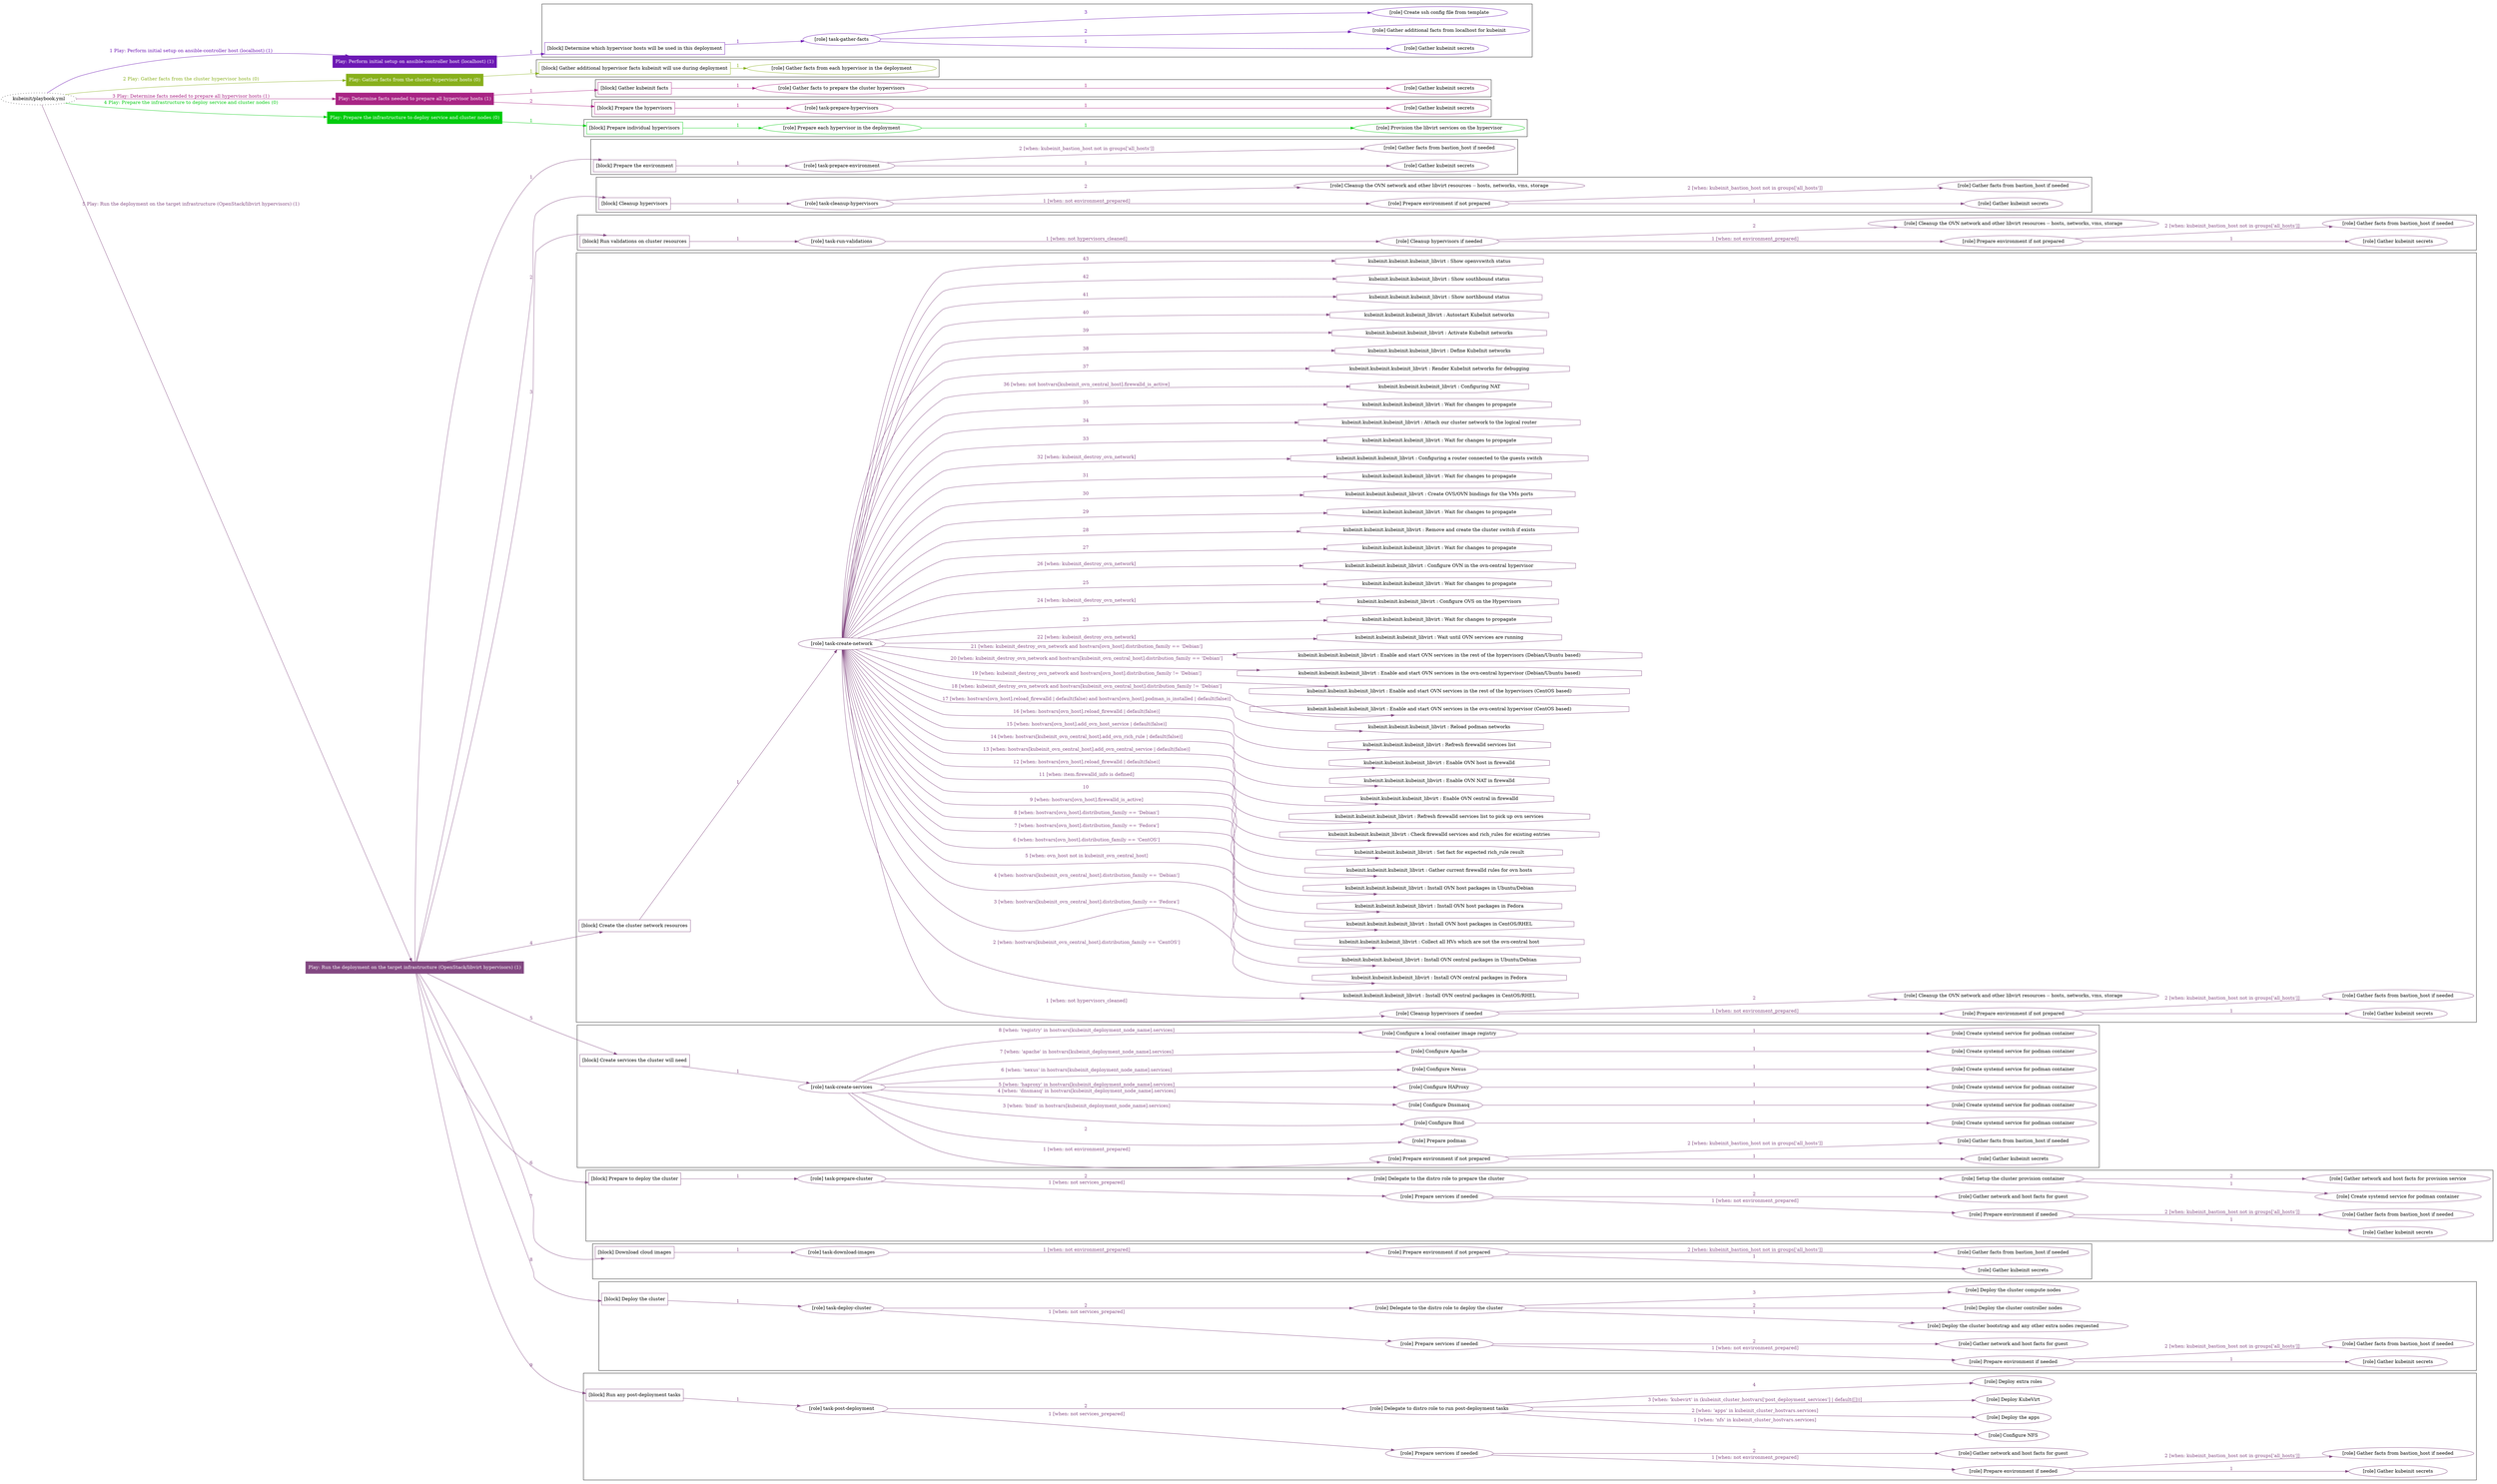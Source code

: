 digraph {
	graph [concentrate=true ordering=in rankdir=LR ratio=fill]
	edge [esep=5 sep=10]
	"kubeinit/playbook.yml" [URL="/home/runner/work/kubeinit/kubeinit/kubeinit/playbook.yml" id=playbook_4089442b style=dotted]
	"kubeinit/playbook.yml" -> play_d924bef2 [label="1 Play: Perform initial setup on ansible-controller host (localhost) (1)" color="#6d18b4" fontcolor="#6d18b4" id=edge_play_d924bef2 labeltooltip="1 Play: Perform initial setup on ansible-controller host (localhost) (1)" tooltip="1 Play: Perform initial setup on ansible-controller host (localhost) (1)"]
	subgraph "Play: Perform initial setup on ansible-controller host (localhost) (1)" {
		play_d924bef2 [label="Play: Perform initial setup on ansible-controller host (localhost) (1)" URL="/home/runner/work/kubeinit/kubeinit/kubeinit/playbook.yml" color="#6d18b4" fontcolor="#ffffff" id=play_d924bef2 shape=box style=filled tooltip=localhost]
		play_d924bef2 -> block_00e48bea [label=1 color="#6d18b4" fontcolor="#6d18b4" id=edge_block_00e48bea labeltooltip=1 tooltip=1]
		subgraph cluster_block_00e48bea {
			block_00e48bea [label="[block] Determine which hypervisor hosts will be used in this deployment" URL="/home/runner/work/kubeinit/kubeinit/kubeinit/playbook.yml" color="#6d18b4" id=block_00e48bea labeltooltip="Determine which hypervisor hosts will be used in this deployment" shape=box tooltip="Determine which hypervisor hosts will be used in this deployment"]
			block_00e48bea -> role_3a932a79 [label="1 " color="#6d18b4" fontcolor="#6d18b4" id=edge_role_3a932a79 labeltooltip="1 " tooltip="1 "]
			subgraph "task-gather-facts" {
				role_3a932a79 [label="[role] task-gather-facts" URL="/home/runner/work/kubeinit/kubeinit/kubeinit/playbook.yml" color="#6d18b4" id=role_3a932a79 tooltip="task-gather-facts"]
				role_3a932a79 -> role_9d9a9a6e [label="1 " color="#6d18b4" fontcolor="#6d18b4" id=edge_role_9d9a9a6e labeltooltip="1 " tooltip="1 "]
				subgraph "Gather kubeinit secrets" {
					role_9d9a9a6e [label="[role] Gather kubeinit secrets" URL="/home/runner/.ansible/collections/ansible_collections/kubeinit/kubeinit/roles/kubeinit_prepare/tasks/build_hypervisors_group.yml" color="#6d18b4" id=role_9d9a9a6e tooltip="Gather kubeinit secrets"]
				}
				role_3a932a79 -> role_9ec7d173 [label="2 " color="#6d18b4" fontcolor="#6d18b4" id=edge_role_9ec7d173 labeltooltip="2 " tooltip="2 "]
				subgraph "Gather additional facts from localhost for kubeinit" {
					role_9ec7d173 [label="[role] Gather additional facts from localhost for kubeinit" URL="/home/runner/.ansible/collections/ansible_collections/kubeinit/kubeinit/roles/kubeinit_prepare/tasks/build_hypervisors_group.yml" color="#6d18b4" id=role_9ec7d173 tooltip="Gather additional facts from localhost for kubeinit"]
				}
				role_3a932a79 -> role_84139562 [label="3 " color="#6d18b4" fontcolor="#6d18b4" id=edge_role_84139562 labeltooltip="3 " tooltip="3 "]
				subgraph "Create ssh config file from template" {
					role_84139562 [label="[role] Create ssh config file from template" URL="/home/runner/.ansible/collections/ansible_collections/kubeinit/kubeinit/roles/kubeinit_prepare/tasks/build_hypervisors_group.yml" color="#6d18b4" id=role_84139562 tooltip="Create ssh config file from template"]
				}
			}
		}
	}
	"kubeinit/playbook.yml" -> play_6715df3e [label="2 Play: Gather facts from the cluster hypervisor hosts (0)" color="#88b01c" fontcolor="#88b01c" id=edge_play_6715df3e labeltooltip="2 Play: Gather facts from the cluster hypervisor hosts (0)" tooltip="2 Play: Gather facts from the cluster hypervisor hosts (0)"]
	subgraph "Play: Gather facts from the cluster hypervisor hosts (0)" {
		play_6715df3e [label="Play: Gather facts from the cluster hypervisor hosts (0)" URL="/home/runner/work/kubeinit/kubeinit/kubeinit/playbook.yml" color="#88b01c" fontcolor="#ffffff" id=play_6715df3e shape=box style=filled tooltip="Play: Gather facts from the cluster hypervisor hosts (0)"]
		play_6715df3e -> block_59cf4dc1 [label=1 color="#88b01c" fontcolor="#88b01c" id=edge_block_59cf4dc1 labeltooltip=1 tooltip=1]
		subgraph cluster_block_59cf4dc1 {
			block_59cf4dc1 [label="[block] Gather additional hypervisor facts kubeinit will use during deployment" URL="/home/runner/work/kubeinit/kubeinit/kubeinit/playbook.yml" color="#88b01c" id=block_59cf4dc1 labeltooltip="Gather additional hypervisor facts kubeinit will use during deployment" shape=box tooltip="Gather additional hypervisor facts kubeinit will use during deployment"]
			block_59cf4dc1 -> role_1410dc8d [label="1 " color="#88b01c" fontcolor="#88b01c" id=edge_role_1410dc8d labeltooltip="1 " tooltip="1 "]
			subgraph "Gather facts from each hypervisor in the deployment" {
				role_1410dc8d [label="[role] Gather facts from each hypervisor in the deployment" URL="/home/runner/work/kubeinit/kubeinit/kubeinit/playbook.yml" color="#88b01c" id=role_1410dc8d tooltip="Gather facts from each hypervisor in the deployment"]
			}
		}
	}
	"kubeinit/playbook.yml" -> play_eb96b2f3 [label="3 Play: Determine facts needed to prepare all hypervisor hosts (1)" color="#a82484" fontcolor="#a82484" id=edge_play_eb96b2f3 labeltooltip="3 Play: Determine facts needed to prepare all hypervisor hosts (1)" tooltip="3 Play: Determine facts needed to prepare all hypervisor hosts (1)"]
	subgraph "Play: Determine facts needed to prepare all hypervisor hosts (1)" {
		play_eb96b2f3 [label="Play: Determine facts needed to prepare all hypervisor hosts (1)" URL="/home/runner/work/kubeinit/kubeinit/kubeinit/playbook.yml" color="#a82484" fontcolor="#ffffff" id=play_eb96b2f3 shape=box style=filled tooltip=localhost]
		play_eb96b2f3 -> block_b9588417 [label=1 color="#a82484" fontcolor="#a82484" id=edge_block_b9588417 labeltooltip=1 tooltip=1]
		subgraph cluster_block_b9588417 {
			block_b9588417 [label="[block] Gather kubeinit facts" URL="/home/runner/work/kubeinit/kubeinit/kubeinit/playbook.yml" color="#a82484" id=block_b9588417 labeltooltip="Gather kubeinit facts" shape=box tooltip="Gather kubeinit facts"]
			block_b9588417 -> role_33a2e38c [label="1 " color="#a82484" fontcolor="#a82484" id=edge_role_33a2e38c labeltooltip="1 " tooltip="1 "]
			subgraph "Gather facts to prepare the cluster hypervisors" {
				role_33a2e38c [label="[role] Gather facts to prepare the cluster hypervisors" URL="/home/runner/work/kubeinit/kubeinit/kubeinit/playbook.yml" color="#a82484" id=role_33a2e38c tooltip="Gather facts to prepare the cluster hypervisors"]
				role_33a2e38c -> role_4ad60922 [label="1 " color="#a82484" fontcolor="#a82484" id=edge_role_4ad60922 labeltooltip="1 " tooltip="1 "]
				subgraph "Gather kubeinit secrets" {
					role_4ad60922 [label="[role] Gather kubeinit secrets" URL="/home/runner/.ansible/collections/ansible_collections/kubeinit/kubeinit/roles/kubeinit_prepare/tasks/gather_kubeinit_facts.yml" color="#a82484" id=role_4ad60922 tooltip="Gather kubeinit secrets"]
				}
			}
		}
		play_eb96b2f3 -> block_c9115ccc [label=2 color="#a82484" fontcolor="#a82484" id=edge_block_c9115ccc labeltooltip=2 tooltip=2]
		subgraph cluster_block_c9115ccc {
			block_c9115ccc [label="[block] Prepare the hypervisors" URL="/home/runner/work/kubeinit/kubeinit/kubeinit/playbook.yml" color="#a82484" id=block_c9115ccc labeltooltip="Prepare the hypervisors" shape=box tooltip="Prepare the hypervisors"]
			block_c9115ccc -> role_cf598660 [label="1 " color="#a82484" fontcolor="#a82484" id=edge_role_cf598660 labeltooltip="1 " tooltip="1 "]
			subgraph "task-prepare-hypervisors" {
				role_cf598660 [label="[role] task-prepare-hypervisors" URL="/home/runner/work/kubeinit/kubeinit/kubeinit/playbook.yml" color="#a82484" id=role_cf598660 tooltip="task-prepare-hypervisors"]
				role_cf598660 -> role_f71f1270 [label="1 " color="#a82484" fontcolor="#a82484" id=edge_role_f71f1270 labeltooltip="1 " tooltip="1 "]
				subgraph "Gather kubeinit secrets" {
					role_f71f1270 [label="[role] Gather kubeinit secrets" URL="/home/runner/.ansible/collections/ansible_collections/kubeinit/kubeinit/roles/kubeinit_prepare/tasks/gather_kubeinit_facts.yml" color="#a82484" id=role_f71f1270 tooltip="Gather kubeinit secrets"]
				}
			}
		}
	}
	"kubeinit/playbook.yml" -> play_78afb362 [label="4 Play: Prepare the infrastructure to deploy service and cluster nodes (0)" color="#01cb0e" fontcolor="#01cb0e" id=edge_play_78afb362 labeltooltip="4 Play: Prepare the infrastructure to deploy service and cluster nodes (0)" tooltip="4 Play: Prepare the infrastructure to deploy service and cluster nodes (0)"]
	subgraph "Play: Prepare the infrastructure to deploy service and cluster nodes (0)" {
		play_78afb362 [label="Play: Prepare the infrastructure to deploy service and cluster nodes (0)" URL="/home/runner/work/kubeinit/kubeinit/kubeinit/playbook.yml" color="#01cb0e" fontcolor="#ffffff" id=play_78afb362 shape=box style=filled tooltip="Play: Prepare the infrastructure to deploy service and cluster nodes (0)"]
		play_78afb362 -> block_3a81c217 [label=1 color="#01cb0e" fontcolor="#01cb0e" id=edge_block_3a81c217 labeltooltip=1 tooltip=1]
		subgraph cluster_block_3a81c217 {
			block_3a81c217 [label="[block] Prepare individual hypervisors" URL="/home/runner/work/kubeinit/kubeinit/kubeinit/playbook.yml" color="#01cb0e" id=block_3a81c217 labeltooltip="Prepare individual hypervisors" shape=box tooltip="Prepare individual hypervisors"]
			block_3a81c217 -> role_749ade8f [label="1 " color="#01cb0e" fontcolor="#01cb0e" id=edge_role_749ade8f labeltooltip="1 " tooltip="1 "]
			subgraph "Prepare each hypervisor in the deployment" {
				role_749ade8f [label="[role] Prepare each hypervisor in the deployment" URL="/home/runner/work/kubeinit/kubeinit/kubeinit/playbook.yml" color="#01cb0e" id=role_749ade8f tooltip="Prepare each hypervisor in the deployment"]
				role_749ade8f -> role_719dbfe7 [label="1 " color="#01cb0e" fontcolor="#01cb0e" id=edge_role_719dbfe7 labeltooltip="1 " tooltip="1 "]
				subgraph "Provision the libvirt services on the hypervisor" {
					role_719dbfe7 [label="[role] Provision the libvirt services on the hypervisor" URL="/home/runner/.ansible/collections/ansible_collections/kubeinit/kubeinit/roles/kubeinit_prepare/tasks/prepare_hypervisor.yml" color="#01cb0e" id=role_719dbfe7 tooltip="Provision the libvirt services on the hypervisor"]
				}
			}
		}
	}
	"kubeinit/playbook.yml" -> play_e99e4cfa [label="5 Play: Run the deployment on the target infrastructure (OpenStack/libvirt hypervisors) (1)" color="#834982" fontcolor="#834982" id=edge_play_e99e4cfa labeltooltip="5 Play: Run the deployment on the target infrastructure (OpenStack/libvirt hypervisors) (1)" tooltip="5 Play: Run the deployment on the target infrastructure (OpenStack/libvirt hypervisors) (1)"]
	subgraph "Play: Run the deployment on the target infrastructure (OpenStack/libvirt hypervisors) (1)" {
		play_e99e4cfa [label="Play: Run the deployment on the target infrastructure (OpenStack/libvirt hypervisors) (1)" URL="/home/runner/work/kubeinit/kubeinit/kubeinit/playbook.yml" color="#834982" fontcolor="#ffffff" id=play_e99e4cfa shape=box style=filled tooltip=localhost]
		play_e99e4cfa -> block_30a0b579 [label=1 color="#834982" fontcolor="#834982" id=edge_block_30a0b579 labeltooltip=1 tooltip=1]
		subgraph cluster_block_30a0b579 {
			block_30a0b579 [label="[block] Prepare the environment" URL="/home/runner/work/kubeinit/kubeinit/kubeinit/playbook.yml" color="#834982" id=block_30a0b579 labeltooltip="Prepare the environment" shape=box tooltip="Prepare the environment"]
			block_30a0b579 -> role_3a43eacb [label="1 " color="#834982" fontcolor="#834982" id=edge_role_3a43eacb labeltooltip="1 " tooltip="1 "]
			subgraph "task-prepare-environment" {
				role_3a43eacb [label="[role] task-prepare-environment" URL="/home/runner/work/kubeinit/kubeinit/kubeinit/playbook.yml" color="#834982" id=role_3a43eacb tooltip="task-prepare-environment"]
				role_3a43eacb -> role_7023f594 [label="1 " color="#834982" fontcolor="#834982" id=edge_role_7023f594 labeltooltip="1 " tooltip="1 "]
				subgraph "Gather kubeinit secrets" {
					role_7023f594 [label="[role] Gather kubeinit secrets" URL="/home/runner/.ansible/collections/ansible_collections/kubeinit/kubeinit/roles/kubeinit_prepare/tasks/gather_kubeinit_facts.yml" color="#834982" id=role_7023f594 tooltip="Gather kubeinit secrets"]
				}
				role_3a43eacb -> role_bcd59772 [label="2 [when: kubeinit_bastion_host not in groups['all_hosts']]" color="#834982" fontcolor="#834982" id=edge_role_bcd59772 labeltooltip="2 [when: kubeinit_bastion_host not in groups['all_hosts']]" tooltip="2 [when: kubeinit_bastion_host not in groups['all_hosts']]"]
				subgraph "Gather facts from bastion_host if needed" {
					role_bcd59772 [label="[role] Gather facts from bastion_host if needed" URL="/home/runner/.ansible/collections/ansible_collections/kubeinit/kubeinit/roles/kubeinit_prepare/tasks/main.yml" color="#834982" id=role_bcd59772 tooltip="Gather facts from bastion_host if needed"]
				}
			}
		}
		play_e99e4cfa -> block_2108f3c0 [label=2 color="#834982" fontcolor="#834982" id=edge_block_2108f3c0 labeltooltip=2 tooltip=2]
		subgraph cluster_block_2108f3c0 {
			block_2108f3c0 [label="[block] Cleanup hypervisors" URL="/home/runner/work/kubeinit/kubeinit/kubeinit/playbook.yml" color="#834982" id=block_2108f3c0 labeltooltip="Cleanup hypervisors" shape=box tooltip="Cleanup hypervisors"]
			block_2108f3c0 -> role_16412eea [label="1 " color="#834982" fontcolor="#834982" id=edge_role_16412eea labeltooltip="1 " tooltip="1 "]
			subgraph "task-cleanup-hypervisors" {
				role_16412eea [label="[role] task-cleanup-hypervisors" URL="/home/runner/work/kubeinit/kubeinit/kubeinit/playbook.yml" color="#834982" id=role_16412eea tooltip="task-cleanup-hypervisors"]
				role_16412eea -> role_27201eaa [label="1 [when: not environment_prepared]" color="#834982" fontcolor="#834982" id=edge_role_27201eaa labeltooltip="1 [when: not environment_prepared]" tooltip="1 [when: not environment_prepared]"]
				subgraph "Prepare environment if not prepared" {
					role_27201eaa [label="[role] Prepare environment if not prepared" URL="/home/runner/.ansible/collections/ansible_collections/kubeinit/kubeinit/roles/kubeinit_libvirt/tasks/cleanup_hypervisors.yml" color="#834982" id=role_27201eaa tooltip="Prepare environment if not prepared"]
					role_27201eaa -> role_af203469 [label="1 " color="#834982" fontcolor="#834982" id=edge_role_af203469 labeltooltip="1 " tooltip="1 "]
					subgraph "Gather kubeinit secrets" {
						role_af203469 [label="[role] Gather kubeinit secrets" URL="/home/runner/.ansible/collections/ansible_collections/kubeinit/kubeinit/roles/kubeinit_prepare/tasks/gather_kubeinit_facts.yml" color="#834982" id=role_af203469 tooltip="Gather kubeinit secrets"]
					}
					role_27201eaa -> role_223fee75 [label="2 [when: kubeinit_bastion_host not in groups['all_hosts']]" color="#834982" fontcolor="#834982" id=edge_role_223fee75 labeltooltip="2 [when: kubeinit_bastion_host not in groups['all_hosts']]" tooltip="2 [when: kubeinit_bastion_host not in groups['all_hosts']]"]
					subgraph "Gather facts from bastion_host if needed" {
						role_223fee75 [label="[role] Gather facts from bastion_host if needed" URL="/home/runner/.ansible/collections/ansible_collections/kubeinit/kubeinit/roles/kubeinit_prepare/tasks/main.yml" color="#834982" id=role_223fee75 tooltip="Gather facts from bastion_host if needed"]
					}
				}
				role_16412eea -> role_261ef1c7 [label="2 " color="#834982" fontcolor="#834982" id=edge_role_261ef1c7 labeltooltip="2 " tooltip="2 "]
				subgraph "Cleanup the OVN network and other libvirt resources -- hosts, networks, vms, storage" {
					role_261ef1c7 [label="[role] Cleanup the OVN network and other libvirt resources -- hosts, networks, vms, storage" URL="/home/runner/.ansible/collections/ansible_collections/kubeinit/kubeinit/roles/kubeinit_libvirt/tasks/cleanup_hypervisors.yml" color="#834982" id=role_261ef1c7 tooltip="Cleanup the OVN network and other libvirt resources -- hosts, networks, vms, storage"]
				}
			}
		}
		play_e99e4cfa -> block_b8752725 [label=3 color="#834982" fontcolor="#834982" id=edge_block_b8752725 labeltooltip=3 tooltip=3]
		subgraph cluster_block_b8752725 {
			block_b8752725 [label="[block] Run validations on cluster resources" URL="/home/runner/work/kubeinit/kubeinit/kubeinit/playbook.yml" color="#834982" id=block_b8752725 labeltooltip="Run validations on cluster resources" shape=box tooltip="Run validations on cluster resources"]
			block_b8752725 -> role_7197d1f0 [label="1 " color="#834982" fontcolor="#834982" id=edge_role_7197d1f0 labeltooltip="1 " tooltip="1 "]
			subgraph "task-run-validations" {
				role_7197d1f0 [label="[role] task-run-validations" URL="/home/runner/work/kubeinit/kubeinit/kubeinit/playbook.yml" color="#834982" id=role_7197d1f0 tooltip="task-run-validations"]
				role_7197d1f0 -> role_643cbbbd [label="1 [when: not hypervisors_cleaned]" color="#834982" fontcolor="#834982" id=edge_role_643cbbbd labeltooltip="1 [when: not hypervisors_cleaned]" tooltip="1 [when: not hypervisors_cleaned]"]
				subgraph "Cleanup hypervisors if needed" {
					role_643cbbbd [label="[role] Cleanup hypervisors if needed" URL="/home/runner/.ansible/collections/ansible_collections/kubeinit/kubeinit/roles/kubeinit_validations/tasks/main.yml" color="#834982" id=role_643cbbbd tooltip="Cleanup hypervisors if needed"]
					role_643cbbbd -> role_4d27a6dd [label="1 [when: not environment_prepared]" color="#834982" fontcolor="#834982" id=edge_role_4d27a6dd labeltooltip="1 [when: not environment_prepared]" tooltip="1 [when: not environment_prepared]"]
					subgraph "Prepare environment if not prepared" {
						role_4d27a6dd [label="[role] Prepare environment if not prepared" URL="/home/runner/.ansible/collections/ansible_collections/kubeinit/kubeinit/roles/kubeinit_libvirt/tasks/cleanup_hypervisors.yml" color="#834982" id=role_4d27a6dd tooltip="Prepare environment if not prepared"]
						role_4d27a6dd -> role_ec53f4a9 [label="1 " color="#834982" fontcolor="#834982" id=edge_role_ec53f4a9 labeltooltip="1 " tooltip="1 "]
						subgraph "Gather kubeinit secrets" {
							role_ec53f4a9 [label="[role] Gather kubeinit secrets" URL="/home/runner/.ansible/collections/ansible_collections/kubeinit/kubeinit/roles/kubeinit_prepare/tasks/gather_kubeinit_facts.yml" color="#834982" id=role_ec53f4a9 tooltip="Gather kubeinit secrets"]
						}
						role_4d27a6dd -> role_3ec0ec78 [label="2 [when: kubeinit_bastion_host not in groups['all_hosts']]" color="#834982" fontcolor="#834982" id=edge_role_3ec0ec78 labeltooltip="2 [when: kubeinit_bastion_host not in groups['all_hosts']]" tooltip="2 [when: kubeinit_bastion_host not in groups['all_hosts']]"]
						subgraph "Gather facts from bastion_host if needed" {
							role_3ec0ec78 [label="[role] Gather facts from bastion_host if needed" URL="/home/runner/.ansible/collections/ansible_collections/kubeinit/kubeinit/roles/kubeinit_prepare/tasks/main.yml" color="#834982" id=role_3ec0ec78 tooltip="Gather facts from bastion_host if needed"]
						}
					}
					role_643cbbbd -> role_5b411b47 [label="2 " color="#834982" fontcolor="#834982" id=edge_role_5b411b47 labeltooltip="2 " tooltip="2 "]
					subgraph "Cleanup the OVN network and other libvirt resources -- hosts, networks, vms, storage" {
						role_5b411b47 [label="[role] Cleanup the OVN network and other libvirt resources -- hosts, networks, vms, storage" URL="/home/runner/.ansible/collections/ansible_collections/kubeinit/kubeinit/roles/kubeinit_libvirt/tasks/cleanup_hypervisors.yml" color="#834982" id=role_5b411b47 tooltip="Cleanup the OVN network and other libvirt resources -- hosts, networks, vms, storage"]
					}
				}
			}
		}
		play_e99e4cfa -> block_76a5b2c2 [label=4 color="#834982" fontcolor="#834982" id=edge_block_76a5b2c2 labeltooltip=4 tooltip=4]
		subgraph cluster_block_76a5b2c2 {
			block_76a5b2c2 [label="[block] Create the cluster network resources" URL="/home/runner/work/kubeinit/kubeinit/kubeinit/playbook.yml" color="#834982" id=block_76a5b2c2 labeltooltip="Create the cluster network resources" shape=box tooltip="Create the cluster network resources"]
			block_76a5b2c2 -> role_107c1b3b [label="1 " color="#834982" fontcolor="#834982" id=edge_role_107c1b3b labeltooltip="1 " tooltip="1 "]
			subgraph "task-create-network" {
				role_107c1b3b [label="[role] task-create-network" URL="/home/runner/work/kubeinit/kubeinit/kubeinit/playbook.yml" color="#834982" id=role_107c1b3b tooltip="task-create-network"]
				role_107c1b3b -> role_e8aa14e8 [label="1 [when: not hypervisors_cleaned]" color="#834982" fontcolor="#834982" id=edge_role_e8aa14e8 labeltooltip="1 [when: not hypervisors_cleaned]" tooltip="1 [when: not hypervisors_cleaned]"]
				subgraph "Cleanup hypervisors if needed" {
					role_e8aa14e8 [label="[role] Cleanup hypervisors if needed" URL="/home/runner/.ansible/collections/ansible_collections/kubeinit/kubeinit/roles/kubeinit_libvirt/tasks/create_network.yml" color="#834982" id=role_e8aa14e8 tooltip="Cleanup hypervisors if needed"]
					role_e8aa14e8 -> role_a6f76fb5 [label="1 [when: not environment_prepared]" color="#834982" fontcolor="#834982" id=edge_role_a6f76fb5 labeltooltip="1 [when: not environment_prepared]" tooltip="1 [when: not environment_prepared]"]
					subgraph "Prepare environment if not prepared" {
						role_a6f76fb5 [label="[role] Prepare environment if not prepared" URL="/home/runner/.ansible/collections/ansible_collections/kubeinit/kubeinit/roles/kubeinit_libvirt/tasks/cleanup_hypervisors.yml" color="#834982" id=role_a6f76fb5 tooltip="Prepare environment if not prepared"]
						role_a6f76fb5 -> role_c9f82f1c [label="1 " color="#834982" fontcolor="#834982" id=edge_role_c9f82f1c labeltooltip="1 " tooltip="1 "]
						subgraph "Gather kubeinit secrets" {
							role_c9f82f1c [label="[role] Gather kubeinit secrets" URL="/home/runner/.ansible/collections/ansible_collections/kubeinit/kubeinit/roles/kubeinit_prepare/tasks/gather_kubeinit_facts.yml" color="#834982" id=role_c9f82f1c tooltip="Gather kubeinit secrets"]
						}
						role_a6f76fb5 -> role_ac420558 [label="2 [when: kubeinit_bastion_host not in groups['all_hosts']]" color="#834982" fontcolor="#834982" id=edge_role_ac420558 labeltooltip="2 [when: kubeinit_bastion_host not in groups['all_hosts']]" tooltip="2 [when: kubeinit_bastion_host not in groups['all_hosts']]"]
						subgraph "Gather facts from bastion_host if needed" {
							role_ac420558 [label="[role] Gather facts from bastion_host if needed" URL="/home/runner/.ansible/collections/ansible_collections/kubeinit/kubeinit/roles/kubeinit_prepare/tasks/main.yml" color="#834982" id=role_ac420558 tooltip="Gather facts from bastion_host if needed"]
						}
					}
					role_e8aa14e8 -> role_cef62422 [label="2 " color="#834982" fontcolor="#834982" id=edge_role_cef62422 labeltooltip="2 " tooltip="2 "]
					subgraph "Cleanup the OVN network and other libvirt resources -- hosts, networks, vms, storage" {
						role_cef62422 [label="[role] Cleanup the OVN network and other libvirt resources -- hosts, networks, vms, storage" URL="/home/runner/.ansible/collections/ansible_collections/kubeinit/kubeinit/roles/kubeinit_libvirt/tasks/cleanup_hypervisors.yml" color="#834982" id=role_cef62422 tooltip="Cleanup the OVN network and other libvirt resources -- hosts, networks, vms, storage"]
					}
				}
				task_fdf3cbe6 [label="kubeinit.kubeinit.kubeinit_libvirt : Install OVN central packages in CentOS/RHEL" URL="/home/runner/.ansible/collections/ansible_collections/kubeinit/kubeinit/roles/kubeinit_libvirt/tasks/create_network.yml" color="#834982" id=task_fdf3cbe6 shape=octagon tooltip="kubeinit.kubeinit.kubeinit_libvirt : Install OVN central packages in CentOS/RHEL"]
				role_107c1b3b -> task_fdf3cbe6 [label="2 [when: hostvars[kubeinit_ovn_central_host].distribution_family == 'CentOS']" color="#834982" fontcolor="#834982" id=edge_task_fdf3cbe6 labeltooltip="2 [when: hostvars[kubeinit_ovn_central_host].distribution_family == 'CentOS']" tooltip="2 [when: hostvars[kubeinit_ovn_central_host].distribution_family == 'CentOS']"]
				task_af3b62bb [label="kubeinit.kubeinit.kubeinit_libvirt : Install OVN central packages in Fedora" URL="/home/runner/.ansible/collections/ansible_collections/kubeinit/kubeinit/roles/kubeinit_libvirt/tasks/create_network.yml" color="#834982" id=task_af3b62bb shape=octagon tooltip="kubeinit.kubeinit.kubeinit_libvirt : Install OVN central packages in Fedora"]
				role_107c1b3b -> task_af3b62bb [label="3 [when: hostvars[kubeinit_ovn_central_host].distribution_family == 'Fedora']" color="#834982" fontcolor="#834982" id=edge_task_af3b62bb labeltooltip="3 [when: hostvars[kubeinit_ovn_central_host].distribution_family == 'Fedora']" tooltip="3 [when: hostvars[kubeinit_ovn_central_host].distribution_family == 'Fedora']"]
				task_c9b99179 [label="kubeinit.kubeinit.kubeinit_libvirt : Install OVN central packages in Ubuntu/Debian" URL="/home/runner/.ansible/collections/ansible_collections/kubeinit/kubeinit/roles/kubeinit_libvirt/tasks/create_network.yml" color="#834982" id=task_c9b99179 shape=octagon tooltip="kubeinit.kubeinit.kubeinit_libvirt : Install OVN central packages in Ubuntu/Debian"]
				role_107c1b3b -> task_c9b99179 [label="4 [when: hostvars[kubeinit_ovn_central_host].distribution_family == 'Debian']" color="#834982" fontcolor="#834982" id=edge_task_c9b99179 labeltooltip="4 [when: hostvars[kubeinit_ovn_central_host].distribution_family == 'Debian']" tooltip="4 [when: hostvars[kubeinit_ovn_central_host].distribution_family == 'Debian']"]
				task_02434b8f [label="kubeinit.kubeinit.kubeinit_libvirt : Collect all HVs which are not the ovn-central host" URL="/home/runner/.ansible/collections/ansible_collections/kubeinit/kubeinit/roles/kubeinit_libvirt/tasks/create_network.yml" color="#834982" id=task_02434b8f shape=octagon tooltip="kubeinit.kubeinit.kubeinit_libvirt : Collect all HVs which are not the ovn-central host"]
				role_107c1b3b -> task_02434b8f [label="5 [when: ovn_host not in kubeinit_ovn_central_host]" color="#834982" fontcolor="#834982" id=edge_task_02434b8f labeltooltip="5 [when: ovn_host not in kubeinit_ovn_central_host]" tooltip="5 [when: ovn_host not in kubeinit_ovn_central_host]"]
				task_86e0de6d [label="kubeinit.kubeinit.kubeinit_libvirt : Install OVN host packages in CentOS/RHEL" URL="/home/runner/.ansible/collections/ansible_collections/kubeinit/kubeinit/roles/kubeinit_libvirt/tasks/create_network.yml" color="#834982" id=task_86e0de6d shape=octagon tooltip="kubeinit.kubeinit.kubeinit_libvirt : Install OVN host packages in CentOS/RHEL"]
				role_107c1b3b -> task_86e0de6d [label="6 [when: hostvars[ovn_host].distribution_family == 'CentOS']" color="#834982" fontcolor="#834982" id=edge_task_86e0de6d labeltooltip="6 [when: hostvars[ovn_host].distribution_family == 'CentOS']" tooltip="6 [when: hostvars[ovn_host].distribution_family == 'CentOS']"]
				task_6a8766b6 [label="kubeinit.kubeinit.kubeinit_libvirt : Install OVN host packages in Fedora" URL="/home/runner/.ansible/collections/ansible_collections/kubeinit/kubeinit/roles/kubeinit_libvirt/tasks/create_network.yml" color="#834982" id=task_6a8766b6 shape=octagon tooltip="kubeinit.kubeinit.kubeinit_libvirt : Install OVN host packages in Fedora"]
				role_107c1b3b -> task_6a8766b6 [label="7 [when: hostvars[ovn_host].distribution_family == 'Fedora']" color="#834982" fontcolor="#834982" id=edge_task_6a8766b6 labeltooltip="7 [when: hostvars[ovn_host].distribution_family == 'Fedora']" tooltip="7 [when: hostvars[ovn_host].distribution_family == 'Fedora']"]
				task_01839617 [label="kubeinit.kubeinit.kubeinit_libvirt : Install OVN host packages in Ubuntu/Debian" URL="/home/runner/.ansible/collections/ansible_collections/kubeinit/kubeinit/roles/kubeinit_libvirt/tasks/create_network.yml" color="#834982" id=task_01839617 shape=octagon tooltip="kubeinit.kubeinit.kubeinit_libvirt : Install OVN host packages in Ubuntu/Debian"]
				role_107c1b3b -> task_01839617 [label="8 [when: hostvars[ovn_host].distribution_family == 'Debian']" color="#834982" fontcolor="#834982" id=edge_task_01839617 labeltooltip="8 [when: hostvars[ovn_host].distribution_family == 'Debian']" tooltip="8 [when: hostvars[ovn_host].distribution_family == 'Debian']"]
				task_7166b6ad [label="kubeinit.kubeinit.kubeinit_libvirt : Gather current firewalld rules for ovn hosts" URL="/home/runner/.ansible/collections/ansible_collections/kubeinit/kubeinit/roles/kubeinit_libvirt/tasks/create_network.yml" color="#834982" id=task_7166b6ad shape=octagon tooltip="kubeinit.kubeinit.kubeinit_libvirt : Gather current firewalld rules for ovn hosts"]
				role_107c1b3b -> task_7166b6ad [label="9 [when: hostvars[ovn_host].firewalld_is_active]" color="#834982" fontcolor="#834982" id=edge_task_7166b6ad labeltooltip="9 [when: hostvars[ovn_host].firewalld_is_active]" tooltip="9 [when: hostvars[ovn_host].firewalld_is_active]"]
				task_a9481a29 [label="kubeinit.kubeinit.kubeinit_libvirt : Set fact for expected rich_rule result" URL="/home/runner/.ansible/collections/ansible_collections/kubeinit/kubeinit/roles/kubeinit_libvirt/tasks/create_network.yml" color="#834982" id=task_a9481a29 shape=octagon tooltip="kubeinit.kubeinit.kubeinit_libvirt : Set fact for expected rich_rule result"]
				role_107c1b3b -> task_a9481a29 [label="10 " color="#834982" fontcolor="#834982" id=edge_task_a9481a29 labeltooltip="10 " tooltip="10 "]
				task_e6aaa934 [label="kubeinit.kubeinit.kubeinit_libvirt : Check firewalld services and rich_rules for existing entries" URL="/home/runner/.ansible/collections/ansible_collections/kubeinit/kubeinit/roles/kubeinit_libvirt/tasks/create_network.yml" color="#834982" id=task_e6aaa934 shape=octagon tooltip="kubeinit.kubeinit.kubeinit_libvirt : Check firewalld services and rich_rules for existing entries"]
				role_107c1b3b -> task_e6aaa934 [label="11 [when: item.firewalld_info is defined]" color="#834982" fontcolor="#834982" id=edge_task_e6aaa934 labeltooltip="11 [when: item.firewalld_info is defined]" tooltip="11 [when: item.firewalld_info is defined]"]
				task_e6c23bdb [label="kubeinit.kubeinit.kubeinit_libvirt : Refresh firewalld services list to pick up ovn services" URL="/home/runner/.ansible/collections/ansible_collections/kubeinit/kubeinit/roles/kubeinit_libvirt/tasks/create_network.yml" color="#834982" id=task_e6c23bdb shape=octagon tooltip="kubeinit.kubeinit.kubeinit_libvirt : Refresh firewalld services list to pick up ovn services"]
				role_107c1b3b -> task_e6c23bdb [label="12 [when: hostvars[ovn_host].reload_firewalld | default(false)]" color="#834982" fontcolor="#834982" id=edge_task_e6c23bdb labeltooltip="12 [when: hostvars[ovn_host].reload_firewalld | default(false)]" tooltip="12 [when: hostvars[ovn_host].reload_firewalld | default(false)]"]
				task_9d1d512c [label="kubeinit.kubeinit.kubeinit_libvirt : Enable OVN central in firewalld" URL="/home/runner/.ansible/collections/ansible_collections/kubeinit/kubeinit/roles/kubeinit_libvirt/tasks/create_network.yml" color="#834982" id=task_9d1d512c shape=octagon tooltip="kubeinit.kubeinit.kubeinit_libvirt : Enable OVN central in firewalld"]
				role_107c1b3b -> task_9d1d512c [label="13 [when: hostvars[kubeinit_ovn_central_host].add_ovn_central_service | default(false)]" color="#834982" fontcolor="#834982" id=edge_task_9d1d512c labeltooltip="13 [when: hostvars[kubeinit_ovn_central_host].add_ovn_central_service | default(false)]" tooltip="13 [when: hostvars[kubeinit_ovn_central_host].add_ovn_central_service | default(false)]"]
				task_17c44700 [label="kubeinit.kubeinit.kubeinit_libvirt : Enable OVN NAT in firewalld" URL="/home/runner/.ansible/collections/ansible_collections/kubeinit/kubeinit/roles/kubeinit_libvirt/tasks/create_network.yml" color="#834982" id=task_17c44700 shape=octagon tooltip="kubeinit.kubeinit.kubeinit_libvirt : Enable OVN NAT in firewalld"]
				role_107c1b3b -> task_17c44700 [label="14 [when: hostvars[kubeinit_ovn_central_host].add_ovn_rich_rule | default(false)]" color="#834982" fontcolor="#834982" id=edge_task_17c44700 labeltooltip="14 [when: hostvars[kubeinit_ovn_central_host].add_ovn_rich_rule | default(false)]" tooltip="14 [when: hostvars[kubeinit_ovn_central_host].add_ovn_rich_rule | default(false)]"]
				task_a1ecb016 [label="kubeinit.kubeinit.kubeinit_libvirt : Enable OVN host in firewalld" URL="/home/runner/.ansible/collections/ansible_collections/kubeinit/kubeinit/roles/kubeinit_libvirt/tasks/create_network.yml" color="#834982" id=task_a1ecb016 shape=octagon tooltip="kubeinit.kubeinit.kubeinit_libvirt : Enable OVN host in firewalld"]
				role_107c1b3b -> task_a1ecb016 [label="15 [when: hostvars[ovn_host].add_ovn_host_service | default(false)]" color="#834982" fontcolor="#834982" id=edge_task_a1ecb016 labeltooltip="15 [when: hostvars[ovn_host].add_ovn_host_service | default(false)]" tooltip="15 [when: hostvars[ovn_host].add_ovn_host_service | default(false)]"]
				task_89ae8c7a [label="kubeinit.kubeinit.kubeinit_libvirt : Refresh firewalld services list" URL="/home/runner/.ansible/collections/ansible_collections/kubeinit/kubeinit/roles/kubeinit_libvirt/tasks/create_network.yml" color="#834982" id=task_89ae8c7a shape=octagon tooltip="kubeinit.kubeinit.kubeinit_libvirt : Refresh firewalld services list"]
				role_107c1b3b -> task_89ae8c7a [label="16 [when: hostvars[ovn_host].reload_firewalld | default(false)]" color="#834982" fontcolor="#834982" id=edge_task_89ae8c7a labeltooltip="16 [when: hostvars[ovn_host].reload_firewalld | default(false)]" tooltip="16 [when: hostvars[ovn_host].reload_firewalld | default(false)]"]
				task_baed80ab [label="kubeinit.kubeinit.kubeinit_libvirt : Reload podman networks" URL="/home/runner/.ansible/collections/ansible_collections/kubeinit/kubeinit/roles/kubeinit_libvirt/tasks/create_network.yml" color="#834982" id=task_baed80ab shape=octagon tooltip="kubeinit.kubeinit.kubeinit_libvirt : Reload podman networks"]
				role_107c1b3b -> task_baed80ab [label="17 [when: hostvars[ovn_host].reload_firewalld | default(false) and hostvars[ovn_host].podman_is_installed | default(false)]" color="#834982" fontcolor="#834982" id=edge_task_baed80ab labeltooltip="17 [when: hostvars[ovn_host].reload_firewalld | default(false) and hostvars[ovn_host].podman_is_installed | default(false)]" tooltip="17 [when: hostvars[ovn_host].reload_firewalld | default(false) and hostvars[ovn_host].podman_is_installed | default(false)]"]
				task_81cd1f6c [label="kubeinit.kubeinit.kubeinit_libvirt : Enable and start OVN services in the ovn-central hypervisor (CentOS based)" URL="/home/runner/.ansible/collections/ansible_collections/kubeinit/kubeinit/roles/kubeinit_libvirt/tasks/create_network.yml" color="#834982" id=task_81cd1f6c shape=octagon tooltip="kubeinit.kubeinit.kubeinit_libvirt : Enable and start OVN services in the ovn-central hypervisor (CentOS based)"]
				role_107c1b3b -> task_81cd1f6c [label="18 [when: kubeinit_destroy_ovn_network and hostvars[kubeinit_ovn_central_host].distribution_family != 'Debian']" color="#834982" fontcolor="#834982" id=edge_task_81cd1f6c labeltooltip="18 [when: kubeinit_destroy_ovn_network and hostvars[kubeinit_ovn_central_host].distribution_family != 'Debian']" tooltip="18 [when: kubeinit_destroy_ovn_network and hostvars[kubeinit_ovn_central_host].distribution_family != 'Debian']"]
				task_b447e82b [label="kubeinit.kubeinit.kubeinit_libvirt : Enable and start OVN services in the rest of the hypervisors (CentOS based)" URL="/home/runner/.ansible/collections/ansible_collections/kubeinit/kubeinit/roles/kubeinit_libvirt/tasks/create_network.yml" color="#834982" id=task_b447e82b shape=octagon tooltip="kubeinit.kubeinit.kubeinit_libvirt : Enable and start OVN services in the rest of the hypervisors (CentOS based)"]
				role_107c1b3b -> task_b447e82b [label="19 [when: kubeinit_destroy_ovn_network and hostvars[ovn_host].distribution_family != 'Debian']" color="#834982" fontcolor="#834982" id=edge_task_b447e82b labeltooltip="19 [when: kubeinit_destroy_ovn_network and hostvars[ovn_host].distribution_family != 'Debian']" tooltip="19 [when: kubeinit_destroy_ovn_network and hostvars[ovn_host].distribution_family != 'Debian']"]
				task_9f00d04d [label="kubeinit.kubeinit.kubeinit_libvirt : Enable and start OVN services in the ovn-central hypervisor (Debian/Ubuntu based)" URL="/home/runner/.ansible/collections/ansible_collections/kubeinit/kubeinit/roles/kubeinit_libvirt/tasks/create_network.yml" color="#834982" id=task_9f00d04d shape=octagon tooltip="kubeinit.kubeinit.kubeinit_libvirt : Enable and start OVN services in the ovn-central hypervisor (Debian/Ubuntu based)"]
				role_107c1b3b -> task_9f00d04d [label="20 [when: kubeinit_destroy_ovn_network and hostvars[kubeinit_ovn_central_host].distribution_family == 'Debian']" color="#834982" fontcolor="#834982" id=edge_task_9f00d04d labeltooltip="20 [when: kubeinit_destroy_ovn_network and hostvars[kubeinit_ovn_central_host].distribution_family == 'Debian']" tooltip="20 [when: kubeinit_destroy_ovn_network and hostvars[kubeinit_ovn_central_host].distribution_family == 'Debian']"]
				task_7983258f [label="kubeinit.kubeinit.kubeinit_libvirt : Enable and start OVN services in the rest of the hypervisors (Debian/Ubuntu based)" URL="/home/runner/.ansible/collections/ansible_collections/kubeinit/kubeinit/roles/kubeinit_libvirt/tasks/create_network.yml" color="#834982" id=task_7983258f shape=octagon tooltip="kubeinit.kubeinit.kubeinit_libvirt : Enable and start OVN services in the rest of the hypervisors (Debian/Ubuntu based)"]
				role_107c1b3b -> task_7983258f [label="21 [when: kubeinit_destroy_ovn_network and hostvars[ovn_host].distribution_family == 'Debian']" color="#834982" fontcolor="#834982" id=edge_task_7983258f labeltooltip="21 [when: kubeinit_destroy_ovn_network and hostvars[ovn_host].distribution_family == 'Debian']" tooltip="21 [when: kubeinit_destroy_ovn_network and hostvars[ovn_host].distribution_family == 'Debian']"]
				task_4245b3e7 [label="kubeinit.kubeinit.kubeinit_libvirt : Wait until OVN services are running" URL="/home/runner/.ansible/collections/ansible_collections/kubeinit/kubeinit/roles/kubeinit_libvirt/tasks/create_network.yml" color="#834982" id=task_4245b3e7 shape=octagon tooltip="kubeinit.kubeinit.kubeinit_libvirt : Wait until OVN services are running"]
				role_107c1b3b -> task_4245b3e7 [label="22 [when: kubeinit_destroy_ovn_network]" color="#834982" fontcolor="#834982" id=edge_task_4245b3e7 labeltooltip="22 [when: kubeinit_destroy_ovn_network]" tooltip="22 [when: kubeinit_destroy_ovn_network]"]
				task_4c4359c8 [label="kubeinit.kubeinit.kubeinit_libvirt : Wait for changes to propagate" URL="/home/runner/.ansible/collections/ansible_collections/kubeinit/kubeinit/roles/kubeinit_libvirt/tasks/create_network.yml" color="#834982" id=task_4c4359c8 shape=octagon tooltip="kubeinit.kubeinit.kubeinit_libvirt : Wait for changes to propagate"]
				role_107c1b3b -> task_4c4359c8 [label="23 " color="#834982" fontcolor="#834982" id=edge_task_4c4359c8 labeltooltip="23 " tooltip="23 "]
				task_6cd7d86f [label="kubeinit.kubeinit.kubeinit_libvirt : Configure OVS on the Hypervisors" URL="/home/runner/.ansible/collections/ansible_collections/kubeinit/kubeinit/roles/kubeinit_libvirt/tasks/create_network.yml" color="#834982" id=task_6cd7d86f shape=octagon tooltip="kubeinit.kubeinit.kubeinit_libvirt : Configure OVS on the Hypervisors"]
				role_107c1b3b -> task_6cd7d86f [label="24 [when: kubeinit_destroy_ovn_network]" color="#834982" fontcolor="#834982" id=edge_task_6cd7d86f labeltooltip="24 [when: kubeinit_destroy_ovn_network]" tooltip="24 [when: kubeinit_destroy_ovn_network]"]
				task_7f4f1e36 [label="kubeinit.kubeinit.kubeinit_libvirt : Wait for changes to propagate" URL="/home/runner/.ansible/collections/ansible_collections/kubeinit/kubeinit/roles/kubeinit_libvirt/tasks/create_network.yml" color="#834982" id=task_7f4f1e36 shape=octagon tooltip="kubeinit.kubeinit.kubeinit_libvirt : Wait for changes to propagate"]
				role_107c1b3b -> task_7f4f1e36 [label="25 " color="#834982" fontcolor="#834982" id=edge_task_7f4f1e36 labeltooltip="25 " tooltip="25 "]
				task_bbf3f442 [label="kubeinit.kubeinit.kubeinit_libvirt : Configure OVN in the ovn-central hypervisor" URL="/home/runner/.ansible/collections/ansible_collections/kubeinit/kubeinit/roles/kubeinit_libvirt/tasks/create_network.yml" color="#834982" id=task_bbf3f442 shape=octagon tooltip="kubeinit.kubeinit.kubeinit_libvirt : Configure OVN in the ovn-central hypervisor"]
				role_107c1b3b -> task_bbf3f442 [label="26 [when: kubeinit_destroy_ovn_network]" color="#834982" fontcolor="#834982" id=edge_task_bbf3f442 labeltooltip="26 [when: kubeinit_destroy_ovn_network]" tooltip="26 [when: kubeinit_destroy_ovn_network]"]
				task_b349818a [label="kubeinit.kubeinit.kubeinit_libvirt : Wait for changes to propagate" URL="/home/runner/.ansible/collections/ansible_collections/kubeinit/kubeinit/roles/kubeinit_libvirt/tasks/create_network.yml" color="#834982" id=task_b349818a shape=octagon tooltip="kubeinit.kubeinit.kubeinit_libvirt : Wait for changes to propagate"]
				role_107c1b3b -> task_b349818a [label="27 " color="#834982" fontcolor="#834982" id=edge_task_b349818a labeltooltip="27 " tooltip="27 "]
				task_b695aa4a [label="kubeinit.kubeinit.kubeinit_libvirt : Remove and create the cluster switch if exists" URL="/home/runner/.ansible/collections/ansible_collections/kubeinit/kubeinit/roles/kubeinit_libvirt/tasks/create_network.yml" color="#834982" id=task_b695aa4a shape=octagon tooltip="kubeinit.kubeinit.kubeinit_libvirt : Remove and create the cluster switch if exists"]
				role_107c1b3b -> task_b695aa4a [label="28 " color="#834982" fontcolor="#834982" id=edge_task_b695aa4a labeltooltip="28 " tooltip="28 "]
				task_116e5b9b [label="kubeinit.kubeinit.kubeinit_libvirt : Wait for changes to propagate" URL="/home/runner/.ansible/collections/ansible_collections/kubeinit/kubeinit/roles/kubeinit_libvirt/tasks/create_network.yml" color="#834982" id=task_116e5b9b shape=octagon tooltip="kubeinit.kubeinit.kubeinit_libvirt : Wait for changes to propagate"]
				role_107c1b3b -> task_116e5b9b [label="29 " color="#834982" fontcolor="#834982" id=edge_task_116e5b9b labeltooltip="29 " tooltip="29 "]
				task_c508b840 [label="kubeinit.kubeinit.kubeinit_libvirt : Create OVS/OVN bindings for the VMs ports" URL="/home/runner/.ansible/collections/ansible_collections/kubeinit/kubeinit/roles/kubeinit_libvirt/tasks/create_network.yml" color="#834982" id=task_c508b840 shape=octagon tooltip="kubeinit.kubeinit.kubeinit_libvirt : Create OVS/OVN bindings for the VMs ports"]
				role_107c1b3b -> task_c508b840 [label="30 " color="#834982" fontcolor="#834982" id=edge_task_c508b840 labeltooltip="30 " tooltip="30 "]
				task_66df6756 [label="kubeinit.kubeinit.kubeinit_libvirt : Wait for changes to propagate" URL="/home/runner/.ansible/collections/ansible_collections/kubeinit/kubeinit/roles/kubeinit_libvirt/tasks/create_network.yml" color="#834982" id=task_66df6756 shape=octagon tooltip="kubeinit.kubeinit.kubeinit_libvirt : Wait for changes to propagate"]
				role_107c1b3b -> task_66df6756 [label="31 " color="#834982" fontcolor="#834982" id=edge_task_66df6756 labeltooltip="31 " tooltip="31 "]
				task_5f5dc813 [label="kubeinit.kubeinit.kubeinit_libvirt : Configuring a router connected to the guests switch" URL="/home/runner/.ansible/collections/ansible_collections/kubeinit/kubeinit/roles/kubeinit_libvirt/tasks/create_network.yml" color="#834982" id=task_5f5dc813 shape=octagon tooltip="kubeinit.kubeinit.kubeinit_libvirt : Configuring a router connected to the guests switch"]
				role_107c1b3b -> task_5f5dc813 [label="32 [when: kubeinit_destroy_ovn_network]" color="#834982" fontcolor="#834982" id=edge_task_5f5dc813 labeltooltip="32 [when: kubeinit_destroy_ovn_network]" tooltip="32 [when: kubeinit_destroy_ovn_network]"]
				task_25b49b01 [label="kubeinit.kubeinit.kubeinit_libvirt : Wait for changes to propagate" URL="/home/runner/.ansible/collections/ansible_collections/kubeinit/kubeinit/roles/kubeinit_libvirt/tasks/create_network.yml" color="#834982" id=task_25b49b01 shape=octagon tooltip="kubeinit.kubeinit.kubeinit_libvirt : Wait for changes to propagate"]
				role_107c1b3b -> task_25b49b01 [label="33 " color="#834982" fontcolor="#834982" id=edge_task_25b49b01 labeltooltip="33 " tooltip="33 "]
				task_758daac0 [label="kubeinit.kubeinit.kubeinit_libvirt : Attach our cluster network to the logical router" URL="/home/runner/.ansible/collections/ansible_collections/kubeinit/kubeinit/roles/kubeinit_libvirt/tasks/create_network.yml" color="#834982" id=task_758daac0 shape=octagon tooltip="kubeinit.kubeinit.kubeinit_libvirt : Attach our cluster network to the logical router"]
				role_107c1b3b -> task_758daac0 [label="34 " color="#834982" fontcolor="#834982" id=edge_task_758daac0 labeltooltip="34 " tooltip="34 "]
				task_c7c7f024 [label="kubeinit.kubeinit.kubeinit_libvirt : Wait for changes to propagate" URL="/home/runner/.ansible/collections/ansible_collections/kubeinit/kubeinit/roles/kubeinit_libvirt/tasks/create_network.yml" color="#834982" id=task_c7c7f024 shape=octagon tooltip="kubeinit.kubeinit.kubeinit_libvirt : Wait for changes to propagate"]
				role_107c1b3b -> task_c7c7f024 [label="35 " color="#834982" fontcolor="#834982" id=edge_task_c7c7f024 labeltooltip="35 " tooltip="35 "]
				task_b23797b4 [label="kubeinit.kubeinit.kubeinit_libvirt : Configuring NAT" URL="/home/runner/.ansible/collections/ansible_collections/kubeinit/kubeinit/roles/kubeinit_libvirt/tasks/create_network.yml" color="#834982" id=task_b23797b4 shape=octagon tooltip="kubeinit.kubeinit.kubeinit_libvirt : Configuring NAT"]
				role_107c1b3b -> task_b23797b4 [label="36 [when: not hostvars[kubeinit_ovn_central_host].firewalld_is_active]" color="#834982" fontcolor="#834982" id=edge_task_b23797b4 labeltooltip="36 [when: not hostvars[kubeinit_ovn_central_host].firewalld_is_active]" tooltip="36 [when: not hostvars[kubeinit_ovn_central_host].firewalld_is_active]"]
				task_e34c0121 [label="kubeinit.kubeinit.kubeinit_libvirt : Render KubeInit networks for debugging" URL="/home/runner/.ansible/collections/ansible_collections/kubeinit/kubeinit/roles/kubeinit_libvirt/tasks/create_network.yml" color="#834982" id=task_e34c0121 shape=octagon tooltip="kubeinit.kubeinit.kubeinit_libvirt : Render KubeInit networks for debugging"]
				role_107c1b3b -> task_e34c0121 [label="37 " color="#834982" fontcolor="#834982" id=edge_task_e34c0121 labeltooltip="37 " tooltip="37 "]
				task_c7934420 [label="kubeinit.kubeinit.kubeinit_libvirt : Define KubeInit networks" URL="/home/runner/.ansible/collections/ansible_collections/kubeinit/kubeinit/roles/kubeinit_libvirt/tasks/create_network.yml" color="#834982" id=task_c7934420 shape=octagon tooltip="kubeinit.kubeinit.kubeinit_libvirt : Define KubeInit networks"]
				role_107c1b3b -> task_c7934420 [label="38 " color="#834982" fontcolor="#834982" id=edge_task_c7934420 labeltooltip="38 " tooltip="38 "]
				task_5cd654ba [label="kubeinit.kubeinit.kubeinit_libvirt : Activate KubeInit networks" URL="/home/runner/.ansible/collections/ansible_collections/kubeinit/kubeinit/roles/kubeinit_libvirt/tasks/create_network.yml" color="#834982" id=task_5cd654ba shape=octagon tooltip="kubeinit.kubeinit.kubeinit_libvirt : Activate KubeInit networks"]
				role_107c1b3b -> task_5cd654ba [label="39 " color="#834982" fontcolor="#834982" id=edge_task_5cd654ba labeltooltip="39 " tooltip="39 "]
				task_ba8394e4 [label="kubeinit.kubeinit.kubeinit_libvirt : Autostart KubeInit networks" URL="/home/runner/.ansible/collections/ansible_collections/kubeinit/kubeinit/roles/kubeinit_libvirt/tasks/create_network.yml" color="#834982" id=task_ba8394e4 shape=octagon tooltip="kubeinit.kubeinit.kubeinit_libvirt : Autostart KubeInit networks"]
				role_107c1b3b -> task_ba8394e4 [label="40 " color="#834982" fontcolor="#834982" id=edge_task_ba8394e4 labeltooltip="40 " tooltip="40 "]
				task_9df4025a [label="kubeinit.kubeinit.kubeinit_libvirt : Show northbound status" URL="/home/runner/.ansible/collections/ansible_collections/kubeinit/kubeinit/roles/kubeinit_libvirt/tasks/create_network.yml" color="#834982" id=task_9df4025a shape=octagon tooltip="kubeinit.kubeinit.kubeinit_libvirt : Show northbound status"]
				role_107c1b3b -> task_9df4025a [label="41 " color="#834982" fontcolor="#834982" id=edge_task_9df4025a labeltooltip="41 " tooltip="41 "]
				task_17bded16 [label="kubeinit.kubeinit.kubeinit_libvirt : Show southbound status" URL="/home/runner/.ansible/collections/ansible_collections/kubeinit/kubeinit/roles/kubeinit_libvirt/tasks/create_network.yml" color="#834982" id=task_17bded16 shape=octagon tooltip="kubeinit.kubeinit.kubeinit_libvirt : Show southbound status"]
				role_107c1b3b -> task_17bded16 [label="42 " color="#834982" fontcolor="#834982" id=edge_task_17bded16 labeltooltip="42 " tooltip="42 "]
				task_09ecfd41 [label="kubeinit.kubeinit.kubeinit_libvirt : Show openvswitch status" URL="/home/runner/.ansible/collections/ansible_collections/kubeinit/kubeinit/roles/kubeinit_libvirt/tasks/create_network.yml" color="#834982" id=task_09ecfd41 shape=octagon tooltip="kubeinit.kubeinit.kubeinit_libvirt : Show openvswitch status"]
				role_107c1b3b -> task_09ecfd41 [label="43 " color="#834982" fontcolor="#834982" id=edge_task_09ecfd41 labeltooltip="43 " tooltip="43 "]
			}
		}
		play_e99e4cfa -> block_e490c2d5 [label=5 color="#834982" fontcolor="#834982" id=edge_block_e490c2d5 labeltooltip=5 tooltip=5]
		subgraph cluster_block_e490c2d5 {
			block_e490c2d5 [label="[block] Create services the cluster will need" URL="/home/runner/work/kubeinit/kubeinit/kubeinit/playbook.yml" color="#834982" id=block_e490c2d5 labeltooltip="Create services the cluster will need" shape=box tooltip="Create services the cluster will need"]
			block_e490c2d5 -> role_db9bd8da [label="1 " color="#834982" fontcolor="#834982" id=edge_role_db9bd8da labeltooltip="1 " tooltip="1 "]
			subgraph "task-create-services" {
				role_db9bd8da [label="[role] task-create-services" URL="/home/runner/work/kubeinit/kubeinit/kubeinit/playbook.yml" color="#834982" id=role_db9bd8da tooltip="task-create-services"]
				role_db9bd8da -> role_5811babb [label="1 [when: not environment_prepared]" color="#834982" fontcolor="#834982" id=edge_role_5811babb labeltooltip="1 [when: not environment_prepared]" tooltip="1 [when: not environment_prepared]"]
				subgraph "Prepare environment if not prepared" {
					role_5811babb [label="[role] Prepare environment if not prepared" URL="/home/runner/.ansible/collections/ansible_collections/kubeinit/kubeinit/roles/kubeinit_services/tasks/main.yml" color="#834982" id=role_5811babb tooltip="Prepare environment if not prepared"]
					role_5811babb -> role_e8c6bfdc [label="1 " color="#834982" fontcolor="#834982" id=edge_role_e8c6bfdc labeltooltip="1 " tooltip="1 "]
					subgraph "Gather kubeinit secrets" {
						role_e8c6bfdc [label="[role] Gather kubeinit secrets" URL="/home/runner/.ansible/collections/ansible_collections/kubeinit/kubeinit/roles/kubeinit_prepare/tasks/gather_kubeinit_facts.yml" color="#834982" id=role_e8c6bfdc tooltip="Gather kubeinit secrets"]
					}
					role_5811babb -> role_e41914e4 [label="2 [when: kubeinit_bastion_host not in groups['all_hosts']]" color="#834982" fontcolor="#834982" id=edge_role_e41914e4 labeltooltip="2 [when: kubeinit_bastion_host not in groups['all_hosts']]" tooltip="2 [when: kubeinit_bastion_host not in groups['all_hosts']]"]
					subgraph "Gather facts from bastion_host if needed" {
						role_e41914e4 [label="[role] Gather facts from bastion_host if needed" URL="/home/runner/.ansible/collections/ansible_collections/kubeinit/kubeinit/roles/kubeinit_prepare/tasks/main.yml" color="#834982" id=role_e41914e4 tooltip="Gather facts from bastion_host if needed"]
					}
				}
				role_db9bd8da -> role_9c36fd2d [label="2 " color="#834982" fontcolor="#834982" id=edge_role_9c36fd2d labeltooltip="2 " tooltip="2 "]
				subgraph "Prepare podman" {
					role_9c36fd2d [label="[role] Prepare podman" URL="/home/runner/.ansible/collections/ansible_collections/kubeinit/kubeinit/roles/kubeinit_services/tasks/00_create_service_pod.yml" color="#834982" id=role_9c36fd2d tooltip="Prepare podman"]
				}
				role_db9bd8da -> role_7e228d58 [label="3 [when: 'bind' in hostvars[kubeinit_deployment_node_name].services]" color="#834982" fontcolor="#834982" id=edge_role_7e228d58 labeltooltip="3 [when: 'bind' in hostvars[kubeinit_deployment_node_name].services]" tooltip="3 [when: 'bind' in hostvars[kubeinit_deployment_node_name].services]"]
				subgraph "Configure Bind" {
					role_7e228d58 [label="[role] Configure Bind" URL="/home/runner/.ansible/collections/ansible_collections/kubeinit/kubeinit/roles/kubeinit_services/tasks/start_services_containers.yml" color="#834982" id=role_7e228d58 tooltip="Configure Bind"]
					role_7e228d58 -> role_59fb2e68 [label="1 " color="#834982" fontcolor="#834982" id=edge_role_59fb2e68 labeltooltip="1 " tooltip="1 "]
					subgraph "Create systemd service for podman container" {
						role_59fb2e68 [label="[role] Create systemd service for podman container" URL="/home/runner/.ansible/collections/ansible_collections/kubeinit/kubeinit/roles/kubeinit_bind/tasks/main.yml" color="#834982" id=role_59fb2e68 tooltip="Create systemd service for podman container"]
					}
				}
				role_db9bd8da -> role_b4940866 [label="4 [when: 'dnsmasq' in hostvars[kubeinit_deployment_node_name].services]" color="#834982" fontcolor="#834982" id=edge_role_b4940866 labeltooltip="4 [when: 'dnsmasq' in hostvars[kubeinit_deployment_node_name].services]" tooltip="4 [when: 'dnsmasq' in hostvars[kubeinit_deployment_node_name].services]"]
				subgraph "Configure Dnsmasq" {
					role_b4940866 [label="[role] Configure Dnsmasq" URL="/home/runner/.ansible/collections/ansible_collections/kubeinit/kubeinit/roles/kubeinit_services/tasks/start_services_containers.yml" color="#834982" id=role_b4940866 tooltip="Configure Dnsmasq"]
					role_b4940866 -> role_7803de55 [label="1 " color="#834982" fontcolor="#834982" id=edge_role_7803de55 labeltooltip="1 " tooltip="1 "]
					subgraph "Create systemd service for podman container" {
						role_7803de55 [label="[role] Create systemd service for podman container" URL="/home/runner/.ansible/collections/ansible_collections/kubeinit/kubeinit/roles/kubeinit_dnsmasq/tasks/main.yml" color="#834982" id=role_7803de55 tooltip="Create systemd service for podman container"]
					}
				}
				role_db9bd8da -> role_8feca188 [label="5 [when: 'haproxy' in hostvars[kubeinit_deployment_node_name].services]" color="#834982" fontcolor="#834982" id=edge_role_8feca188 labeltooltip="5 [when: 'haproxy' in hostvars[kubeinit_deployment_node_name].services]" tooltip="5 [when: 'haproxy' in hostvars[kubeinit_deployment_node_name].services]"]
				subgraph "Configure HAProxy" {
					role_8feca188 [label="[role] Configure HAProxy" URL="/home/runner/.ansible/collections/ansible_collections/kubeinit/kubeinit/roles/kubeinit_services/tasks/start_services_containers.yml" color="#834982" id=role_8feca188 tooltip="Configure HAProxy"]
					role_8feca188 -> role_dce76f63 [label="1 " color="#834982" fontcolor="#834982" id=edge_role_dce76f63 labeltooltip="1 " tooltip="1 "]
					subgraph "Create systemd service for podman container" {
						role_dce76f63 [label="[role] Create systemd service for podman container" URL="/home/runner/.ansible/collections/ansible_collections/kubeinit/kubeinit/roles/kubeinit_haproxy/tasks/main.yml" color="#834982" id=role_dce76f63 tooltip="Create systemd service for podman container"]
					}
				}
				role_db9bd8da -> role_4a9ce324 [label="6 [when: 'nexus' in hostvars[kubeinit_deployment_node_name].services]" color="#834982" fontcolor="#834982" id=edge_role_4a9ce324 labeltooltip="6 [when: 'nexus' in hostvars[kubeinit_deployment_node_name].services]" tooltip="6 [when: 'nexus' in hostvars[kubeinit_deployment_node_name].services]"]
				subgraph "Configure Nexus" {
					role_4a9ce324 [label="[role] Configure Nexus" URL="/home/runner/.ansible/collections/ansible_collections/kubeinit/kubeinit/roles/kubeinit_services/tasks/start_services_containers.yml" color="#834982" id=role_4a9ce324 tooltip="Configure Nexus"]
					role_4a9ce324 -> role_f1554b5b [label="1 " color="#834982" fontcolor="#834982" id=edge_role_f1554b5b labeltooltip="1 " tooltip="1 "]
					subgraph "Create systemd service for podman container" {
						role_f1554b5b [label="[role] Create systemd service for podman container" URL="/home/runner/.ansible/collections/ansible_collections/kubeinit/kubeinit/roles/kubeinit_nexus/tasks/main.yml" color="#834982" id=role_f1554b5b tooltip="Create systemd service for podman container"]
					}
				}
				role_db9bd8da -> role_59f999b1 [label="7 [when: 'apache' in hostvars[kubeinit_deployment_node_name].services]" color="#834982" fontcolor="#834982" id=edge_role_59f999b1 labeltooltip="7 [when: 'apache' in hostvars[kubeinit_deployment_node_name].services]" tooltip="7 [when: 'apache' in hostvars[kubeinit_deployment_node_name].services]"]
				subgraph "Configure Apache" {
					role_59f999b1 [label="[role] Configure Apache" URL="/home/runner/.ansible/collections/ansible_collections/kubeinit/kubeinit/roles/kubeinit_services/tasks/start_services_containers.yml" color="#834982" id=role_59f999b1 tooltip="Configure Apache"]
					role_59f999b1 -> role_d91458dc [label="1 " color="#834982" fontcolor="#834982" id=edge_role_d91458dc labeltooltip="1 " tooltip="1 "]
					subgraph "Create systemd service for podman container" {
						role_d91458dc [label="[role] Create systemd service for podman container" URL="/home/runner/.ansible/collections/ansible_collections/kubeinit/kubeinit/roles/kubeinit_apache/tasks/main.yml" color="#834982" id=role_d91458dc tooltip="Create systemd service for podman container"]
					}
				}
				role_db9bd8da -> role_83f2fa82 [label="8 [when: 'registry' in hostvars[kubeinit_deployment_node_name].services]" color="#834982" fontcolor="#834982" id=edge_role_83f2fa82 labeltooltip="8 [when: 'registry' in hostvars[kubeinit_deployment_node_name].services]" tooltip="8 [when: 'registry' in hostvars[kubeinit_deployment_node_name].services]"]
				subgraph "Configure a local container image registry" {
					role_83f2fa82 [label="[role] Configure a local container image registry" URL="/home/runner/.ansible/collections/ansible_collections/kubeinit/kubeinit/roles/kubeinit_services/tasks/start_services_containers.yml" color="#834982" id=role_83f2fa82 tooltip="Configure a local container image registry"]
					role_83f2fa82 -> role_cd7d2e60 [label="1 " color="#834982" fontcolor="#834982" id=edge_role_cd7d2e60 labeltooltip="1 " tooltip="1 "]
					subgraph "Create systemd service for podman container" {
						role_cd7d2e60 [label="[role] Create systemd service for podman container" URL="/home/runner/.ansible/collections/ansible_collections/kubeinit/kubeinit/roles/kubeinit_registry/tasks/main.yml" color="#834982" id=role_cd7d2e60 tooltip="Create systemd service for podman container"]
					}
				}
			}
		}
		play_e99e4cfa -> block_6c2b5d1f [label=6 color="#834982" fontcolor="#834982" id=edge_block_6c2b5d1f labeltooltip=6 tooltip=6]
		subgraph cluster_block_6c2b5d1f {
			block_6c2b5d1f [label="[block] Prepare to deploy the cluster" URL="/home/runner/work/kubeinit/kubeinit/kubeinit/playbook.yml" color="#834982" id=block_6c2b5d1f labeltooltip="Prepare to deploy the cluster" shape=box tooltip="Prepare to deploy the cluster"]
			block_6c2b5d1f -> role_c34e7152 [label="1 " color="#834982" fontcolor="#834982" id=edge_role_c34e7152 labeltooltip="1 " tooltip="1 "]
			subgraph "task-prepare-cluster" {
				role_c34e7152 [label="[role] task-prepare-cluster" URL="/home/runner/work/kubeinit/kubeinit/kubeinit/playbook.yml" color="#834982" id=role_c34e7152 tooltip="task-prepare-cluster"]
				role_c34e7152 -> role_738d2a81 [label="1 [when: not services_prepared]" color="#834982" fontcolor="#834982" id=edge_role_738d2a81 labeltooltip="1 [when: not services_prepared]" tooltip="1 [when: not services_prepared]"]
				subgraph "Prepare services if needed" {
					role_738d2a81 [label="[role] Prepare services if needed" URL="/home/runner/.ansible/collections/ansible_collections/kubeinit/kubeinit/roles/kubeinit_prepare/tasks/prepare_cluster.yml" color="#834982" id=role_738d2a81 tooltip="Prepare services if needed"]
					role_738d2a81 -> role_fa8c34af [label="1 [when: not environment_prepared]" color="#834982" fontcolor="#834982" id=edge_role_fa8c34af labeltooltip="1 [when: not environment_prepared]" tooltip="1 [when: not environment_prepared]"]
					subgraph "Prepare environment if needed" {
						role_fa8c34af [label="[role] Prepare environment if needed" URL="/home/runner/.ansible/collections/ansible_collections/kubeinit/kubeinit/roles/kubeinit_services/tasks/prepare_services.yml" color="#834982" id=role_fa8c34af tooltip="Prepare environment if needed"]
						role_fa8c34af -> role_3f003af5 [label="1 " color="#834982" fontcolor="#834982" id=edge_role_3f003af5 labeltooltip="1 " tooltip="1 "]
						subgraph "Gather kubeinit secrets" {
							role_3f003af5 [label="[role] Gather kubeinit secrets" URL="/home/runner/.ansible/collections/ansible_collections/kubeinit/kubeinit/roles/kubeinit_prepare/tasks/gather_kubeinit_facts.yml" color="#834982" id=role_3f003af5 tooltip="Gather kubeinit secrets"]
						}
						role_fa8c34af -> role_32b48eff [label="2 [when: kubeinit_bastion_host not in groups['all_hosts']]" color="#834982" fontcolor="#834982" id=edge_role_32b48eff labeltooltip="2 [when: kubeinit_bastion_host not in groups['all_hosts']]" tooltip="2 [when: kubeinit_bastion_host not in groups['all_hosts']]"]
						subgraph "Gather facts from bastion_host if needed" {
							role_32b48eff [label="[role] Gather facts from bastion_host if needed" URL="/home/runner/.ansible/collections/ansible_collections/kubeinit/kubeinit/roles/kubeinit_prepare/tasks/main.yml" color="#834982" id=role_32b48eff tooltip="Gather facts from bastion_host if needed"]
						}
					}
					role_738d2a81 -> role_1eb25c57 [label="2 " color="#834982" fontcolor="#834982" id=edge_role_1eb25c57 labeltooltip="2 " tooltip="2 "]
					subgraph "Gather network and host facts for guest" {
						role_1eb25c57 [label="[role] Gather network and host facts for guest" URL="/home/runner/.ansible/collections/ansible_collections/kubeinit/kubeinit/roles/kubeinit_services/tasks/prepare_services.yml" color="#834982" id=role_1eb25c57 tooltip="Gather network and host facts for guest"]
					}
				}
				role_c34e7152 -> role_caeef77f [label="2 " color="#834982" fontcolor="#834982" id=edge_role_caeef77f labeltooltip="2 " tooltip="2 "]
				subgraph "Delegate to the distro role to prepare the cluster" {
					role_caeef77f [label="[role] Delegate to the distro role to prepare the cluster" URL="/home/runner/.ansible/collections/ansible_collections/kubeinit/kubeinit/roles/kubeinit_prepare/tasks/prepare_cluster.yml" color="#834982" id=role_caeef77f tooltip="Delegate to the distro role to prepare the cluster"]
					role_caeef77f -> role_14b881c8 [label="1 " color="#834982" fontcolor="#834982" id=edge_role_14b881c8 labeltooltip="1 " tooltip="1 "]
					subgraph "Setup the cluster provision container" {
						role_14b881c8 [label="[role] Setup the cluster provision container" URL="/home/runner/.ansible/collections/ansible_collections/kubeinit/kubeinit/roles/kubeinit_openshift/tasks/prepare_cluster.yml" color="#834982" id=role_14b881c8 tooltip="Setup the cluster provision container"]
						role_14b881c8 -> role_ff1d5891 [label="1 " color="#834982" fontcolor="#834982" id=edge_role_ff1d5891 labeltooltip="1 " tooltip="1 "]
						subgraph "Create systemd service for podman container" {
							role_ff1d5891 [label="[role] Create systemd service for podman container" URL="/home/runner/.ansible/collections/ansible_collections/kubeinit/kubeinit/roles/kubeinit_services/tasks/create_provision_container.yml" color="#834982" id=role_ff1d5891 tooltip="Create systemd service for podman container"]
						}
						role_14b881c8 -> role_df896166 [label="2 " color="#834982" fontcolor="#834982" id=edge_role_df896166 labeltooltip="2 " tooltip="2 "]
						subgraph "Gather network and host facts for provision service" {
							role_df896166 [label="[role] Gather network and host facts for provision service" URL="/home/runner/.ansible/collections/ansible_collections/kubeinit/kubeinit/roles/kubeinit_services/tasks/create_provision_container.yml" color="#834982" id=role_df896166 tooltip="Gather network and host facts for provision service"]
						}
					}
				}
			}
		}
		play_e99e4cfa -> block_f4496905 [label=7 color="#834982" fontcolor="#834982" id=edge_block_f4496905 labeltooltip=7 tooltip=7]
		subgraph cluster_block_f4496905 {
			block_f4496905 [label="[block] Download cloud images" URL="/home/runner/work/kubeinit/kubeinit/kubeinit/playbook.yml" color="#834982" id=block_f4496905 labeltooltip="Download cloud images" shape=box tooltip="Download cloud images"]
			block_f4496905 -> role_70e81308 [label="1 " color="#834982" fontcolor="#834982" id=edge_role_70e81308 labeltooltip="1 " tooltip="1 "]
			subgraph "task-download-images" {
				role_70e81308 [label="[role] task-download-images" URL="/home/runner/work/kubeinit/kubeinit/kubeinit/playbook.yml" color="#834982" id=role_70e81308 tooltip="task-download-images"]
				role_70e81308 -> role_3622b076 [label="1 [when: not environment_prepared]" color="#834982" fontcolor="#834982" id=edge_role_3622b076 labeltooltip="1 [when: not environment_prepared]" tooltip="1 [when: not environment_prepared]"]
				subgraph "Prepare environment if not prepared" {
					role_3622b076 [label="[role] Prepare environment if not prepared" URL="/home/runner/.ansible/collections/ansible_collections/kubeinit/kubeinit/roles/kubeinit_libvirt/tasks/download_cloud_images.yml" color="#834982" id=role_3622b076 tooltip="Prepare environment if not prepared"]
					role_3622b076 -> role_d07d2dcd [label="1 " color="#834982" fontcolor="#834982" id=edge_role_d07d2dcd labeltooltip="1 " tooltip="1 "]
					subgraph "Gather kubeinit secrets" {
						role_d07d2dcd [label="[role] Gather kubeinit secrets" URL="/home/runner/.ansible/collections/ansible_collections/kubeinit/kubeinit/roles/kubeinit_prepare/tasks/gather_kubeinit_facts.yml" color="#834982" id=role_d07d2dcd tooltip="Gather kubeinit secrets"]
					}
					role_3622b076 -> role_60eb001b [label="2 [when: kubeinit_bastion_host not in groups['all_hosts']]" color="#834982" fontcolor="#834982" id=edge_role_60eb001b labeltooltip="2 [when: kubeinit_bastion_host not in groups['all_hosts']]" tooltip="2 [when: kubeinit_bastion_host not in groups['all_hosts']]"]
					subgraph "Gather facts from bastion_host if needed" {
						role_60eb001b [label="[role] Gather facts from bastion_host if needed" URL="/home/runner/.ansible/collections/ansible_collections/kubeinit/kubeinit/roles/kubeinit_prepare/tasks/main.yml" color="#834982" id=role_60eb001b tooltip="Gather facts from bastion_host if needed"]
					}
				}
			}
		}
		play_e99e4cfa -> block_8711e9e3 [label=8 color="#834982" fontcolor="#834982" id=edge_block_8711e9e3 labeltooltip=8 tooltip=8]
		subgraph cluster_block_8711e9e3 {
			block_8711e9e3 [label="[block] Deploy the cluster" URL="/home/runner/work/kubeinit/kubeinit/kubeinit/playbook.yml" color="#834982" id=block_8711e9e3 labeltooltip="Deploy the cluster" shape=box tooltip="Deploy the cluster"]
			block_8711e9e3 -> role_d2444a71 [label="1 " color="#834982" fontcolor="#834982" id=edge_role_d2444a71 labeltooltip="1 " tooltip="1 "]
			subgraph "task-deploy-cluster" {
				role_d2444a71 [label="[role] task-deploy-cluster" URL="/home/runner/work/kubeinit/kubeinit/kubeinit/playbook.yml" color="#834982" id=role_d2444a71 tooltip="task-deploy-cluster"]
				role_d2444a71 -> role_3ccf9792 [label="1 [when: not services_prepared]" color="#834982" fontcolor="#834982" id=edge_role_3ccf9792 labeltooltip="1 [when: not services_prepared]" tooltip="1 [when: not services_prepared]"]
				subgraph "Prepare services if needed" {
					role_3ccf9792 [label="[role] Prepare services if needed" URL="/home/runner/.ansible/collections/ansible_collections/kubeinit/kubeinit/roles/kubeinit_prepare/tasks/deploy_cluster.yml" color="#834982" id=role_3ccf9792 tooltip="Prepare services if needed"]
					role_3ccf9792 -> role_810f740d [label="1 [when: not environment_prepared]" color="#834982" fontcolor="#834982" id=edge_role_810f740d labeltooltip="1 [when: not environment_prepared]" tooltip="1 [when: not environment_prepared]"]
					subgraph "Prepare environment if needed" {
						role_810f740d [label="[role] Prepare environment if needed" URL="/home/runner/.ansible/collections/ansible_collections/kubeinit/kubeinit/roles/kubeinit_services/tasks/prepare_services.yml" color="#834982" id=role_810f740d tooltip="Prepare environment if needed"]
						role_810f740d -> role_7ba71ccb [label="1 " color="#834982" fontcolor="#834982" id=edge_role_7ba71ccb labeltooltip="1 " tooltip="1 "]
						subgraph "Gather kubeinit secrets" {
							role_7ba71ccb [label="[role] Gather kubeinit secrets" URL="/home/runner/.ansible/collections/ansible_collections/kubeinit/kubeinit/roles/kubeinit_prepare/tasks/gather_kubeinit_facts.yml" color="#834982" id=role_7ba71ccb tooltip="Gather kubeinit secrets"]
						}
						role_810f740d -> role_ad2eb6d7 [label="2 [when: kubeinit_bastion_host not in groups['all_hosts']]" color="#834982" fontcolor="#834982" id=edge_role_ad2eb6d7 labeltooltip="2 [when: kubeinit_bastion_host not in groups['all_hosts']]" tooltip="2 [when: kubeinit_bastion_host not in groups['all_hosts']]"]
						subgraph "Gather facts from bastion_host if needed" {
							role_ad2eb6d7 [label="[role] Gather facts from bastion_host if needed" URL="/home/runner/.ansible/collections/ansible_collections/kubeinit/kubeinit/roles/kubeinit_prepare/tasks/main.yml" color="#834982" id=role_ad2eb6d7 tooltip="Gather facts from bastion_host if needed"]
						}
					}
					role_3ccf9792 -> role_8cd3cd69 [label="2 " color="#834982" fontcolor="#834982" id=edge_role_8cd3cd69 labeltooltip="2 " tooltip="2 "]
					subgraph "Gather network and host facts for guest" {
						role_8cd3cd69 [label="[role] Gather network and host facts for guest" URL="/home/runner/.ansible/collections/ansible_collections/kubeinit/kubeinit/roles/kubeinit_services/tasks/prepare_services.yml" color="#834982" id=role_8cd3cd69 tooltip="Gather network and host facts for guest"]
					}
				}
				role_d2444a71 -> role_39e12a7b [label="2 " color="#834982" fontcolor="#834982" id=edge_role_39e12a7b labeltooltip="2 " tooltip="2 "]
				subgraph "Delegate to the distro role to deploy the cluster" {
					role_39e12a7b [label="[role] Delegate to the distro role to deploy the cluster" URL="/home/runner/.ansible/collections/ansible_collections/kubeinit/kubeinit/roles/kubeinit_prepare/tasks/deploy_cluster.yml" color="#834982" id=role_39e12a7b tooltip="Delegate to the distro role to deploy the cluster"]
					role_39e12a7b -> role_a744217b [label="1 " color="#834982" fontcolor="#834982" id=edge_role_a744217b labeltooltip="1 " tooltip="1 "]
					subgraph "Deploy the cluster bootstrap and any other extra nodes requested" {
						role_a744217b [label="[role] Deploy the cluster bootstrap and any other extra nodes requested" URL="/home/runner/.ansible/collections/ansible_collections/kubeinit/kubeinit/roles/kubeinit_openshift/tasks/main.yml" color="#834982" id=role_a744217b tooltip="Deploy the cluster bootstrap and any other extra nodes requested"]
					}
					role_39e12a7b -> role_9ff0e2c5 [label="2 " color="#834982" fontcolor="#834982" id=edge_role_9ff0e2c5 labeltooltip="2 " tooltip="2 "]
					subgraph "Deploy the cluster controller nodes" {
						role_9ff0e2c5 [label="[role] Deploy the cluster controller nodes" URL="/home/runner/.ansible/collections/ansible_collections/kubeinit/kubeinit/roles/kubeinit_openshift/tasks/main.yml" color="#834982" id=role_9ff0e2c5 tooltip="Deploy the cluster controller nodes"]
					}
					role_39e12a7b -> role_2c5dcb8f [label="3 " color="#834982" fontcolor="#834982" id=edge_role_2c5dcb8f labeltooltip="3 " tooltip="3 "]
					subgraph "Deploy the cluster compute nodes" {
						role_2c5dcb8f [label="[role] Deploy the cluster compute nodes" URL="/home/runner/.ansible/collections/ansible_collections/kubeinit/kubeinit/roles/kubeinit_openshift/tasks/main.yml" color="#834982" id=role_2c5dcb8f tooltip="Deploy the cluster compute nodes"]
					}
				}
			}
		}
		play_e99e4cfa -> block_b03e01a5 [label=9 color="#834982" fontcolor="#834982" id=edge_block_b03e01a5 labeltooltip=9 tooltip=9]
		subgraph cluster_block_b03e01a5 {
			block_b03e01a5 [label="[block] Run any post-deployment tasks" URL="/home/runner/work/kubeinit/kubeinit/kubeinit/playbook.yml" color="#834982" id=block_b03e01a5 labeltooltip="Run any post-deployment tasks" shape=box tooltip="Run any post-deployment tasks"]
			block_b03e01a5 -> role_cfdd497d [label="1 " color="#834982" fontcolor="#834982" id=edge_role_cfdd497d labeltooltip="1 " tooltip="1 "]
			subgraph "task-post-deployment" {
				role_cfdd497d [label="[role] task-post-deployment" URL="/home/runner/work/kubeinit/kubeinit/kubeinit/playbook.yml" color="#834982" id=role_cfdd497d tooltip="task-post-deployment"]
				role_cfdd497d -> role_d3642e64 [label="1 [when: not services_prepared]" color="#834982" fontcolor="#834982" id=edge_role_d3642e64 labeltooltip="1 [when: not services_prepared]" tooltip="1 [when: not services_prepared]"]
				subgraph "Prepare services if needed" {
					role_d3642e64 [label="[role] Prepare services if needed" URL="/home/runner/.ansible/collections/ansible_collections/kubeinit/kubeinit/roles/kubeinit_prepare/tasks/post_deployment.yml" color="#834982" id=role_d3642e64 tooltip="Prepare services if needed"]
					role_d3642e64 -> role_8266955b [label="1 [when: not environment_prepared]" color="#834982" fontcolor="#834982" id=edge_role_8266955b labeltooltip="1 [when: not environment_prepared]" tooltip="1 [when: not environment_prepared]"]
					subgraph "Prepare environment if needed" {
						role_8266955b [label="[role] Prepare environment if needed" URL="/home/runner/.ansible/collections/ansible_collections/kubeinit/kubeinit/roles/kubeinit_services/tasks/prepare_services.yml" color="#834982" id=role_8266955b tooltip="Prepare environment if needed"]
						role_8266955b -> role_49607d68 [label="1 " color="#834982" fontcolor="#834982" id=edge_role_49607d68 labeltooltip="1 " tooltip="1 "]
						subgraph "Gather kubeinit secrets" {
							role_49607d68 [label="[role] Gather kubeinit secrets" URL="/home/runner/.ansible/collections/ansible_collections/kubeinit/kubeinit/roles/kubeinit_prepare/tasks/gather_kubeinit_facts.yml" color="#834982" id=role_49607d68 tooltip="Gather kubeinit secrets"]
						}
						role_8266955b -> role_3f585e51 [label="2 [when: kubeinit_bastion_host not in groups['all_hosts']]" color="#834982" fontcolor="#834982" id=edge_role_3f585e51 labeltooltip="2 [when: kubeinit_bastion_host not in groups['all_hosts']]" tooltip="2 [when: kubeinit_bastion_host not in groups['all_hosts']]"]
						subgraph "Gather facts from bastion_host if needed" {
							role_3f585e51 [label="[role] Gather facts from bastion_host if needed" URL="/home/runner/.ansible/collections/ansible_collections/kubeinit/kubeinit/roles/kubeinit_prepare/tasks/main.yml" color="#834982" id=role_3f585e51 tooltip="Gather facts from bastion_host if needed"]
						}
					}
					role_d3642e64 -> role_c368fd69 [label="2 " color="#834982" fontcolor="#834982" id=edge_role_c368fd69 labeltooltip="2 " tooltip="2 "]
					subgraph "Gather network and host facts for guest" {
						role_c368fd69 [label="[role] Gather network and host facts for guest" URL="/home/runner/.ansible/collections/ansible_collections/kubeinit/kubeinit/roles/kubeinit_services/tasks/prepare_services.yml" color="#834982" id=role_c368fd69 tooltip="Gather network and host facts for guest"]
					}
				}
				role_cfdd497d -> role_040a3c31 [label="2 " color="#834982" fontcolor="#834982" id=edge_role_040a3c31 labeltooltip="2 " tooltip="2 "]
				subgraph "Delegate to distro role to run post-deployment tasks" {
					role_040a3c31 [label="[role] Delegate to distro role to run post-deployment tasks" URL="/home/runner/.ansible/collections/ansible_collections/kubeinit/kubeinit/roles/kubeinit_prepare/tasks/post_deployment.yml" color="#834982" id=role_040a3c31 tooltip="Delegate to distro role to run post-deployment tasks"]
					role_040a3c31 -> role_5427ecf0 [label="1 [when: 'nfs' in kubeinit_cluster_hostvars.services]" color="#834982" fontcolor="#834982" id=edge_role_5427ecf0 labeltooltip="1 [when: 'nfs' in kubeinit_cluster_hostvars.services]" tooltip="1 [when: 'nfs' in kubeinit_cluster_hostvars.services]"]
					subgraph "Configure NFS" {
						role_5427ecf0 [label="[role] Configure NFS" URL="/home/runner/.ansible/collections/ansible_collections/kubeinit/kubeinit/roles/kubeinit_openshift/tasks/post_deployment_tasks.yml" color="#834982" id=role_5427ecf0 tooltip="Configure NFS"]
					}
					role_040a3c31 -> role_e7a0c2c1 [label="2 [when: 'apps' in kubeinit_cluster_hostvars.services]" color="#834982" fontcolor="#834982" id=edge_role_e7a0c2c1 labeltooltip="2 [when: 'apps' in kubeinit_cluster_hostvars.services]" tooltip="2 [when: 'apps' in kubeinit_cluster_hostvars.services]"]
					subgraph "Deploy the apps" {
						role_e7a0c2c1 [label="[role] Deploy the apps" URL="/home/runner/.ansible/collections/ansible_collections/kubeinit/kubeinit/roles/kubeinit_openshift/tasks/post_deployment_tasks.yml" color="#834982" id=role_e7a0c2c1 tooltip="Deploy the apps"]
					}
					role_040a3c31 -> role_85b535de [label="3 [when: 'kubevirt' in (kubeinit_cluster_hostvars['post_deployment_services'] | default([]))]" color="#834982" fontcolor="#834982" id=edge_role_85b535de labeltooltip="3 [when: 'kubevirt' in (kubeinit_cluster_hostvars['post_deployment_services'] | default([]))]" tooltip="3 [when: 'kubevirt' in (kubeinit_cluster_hostvars['post_deployment_services'] | default([]))]"]
					subgraph "Deploy KubeVirt" {
						role_85b535de [label="[role] Deploy KubeVirt" URL="/home/runner/.ansible/collections/ansible_collections/kubeinit/kubeinit/roles/kubeinit_openshift/tasks/post_deployment_tasks.yml" color="#834982" id=role_85b535de tooltip="Deploy KubeVirt"]
					}
					role_040a3c31 -> role_11da646b [label="4 " color="#834982" fontcolor="#834982" id=edge_role_11da646b labeltooltip="4 " tooltip="4 "]
					subgraph "Deploy extra roles" {
						role_11da646b [label="[role] Deploy extra roles" URL="/home/runner/.ansible/collections/ansible_collections/kubeinit/kubeinit/roles/kubeinit_openshift/tasks/post_deployment_tasks.yml" color="#834982" id=role_11da646b tooltip="Deploy extra roles"]
					}
				}
			}
		}
	}
}
